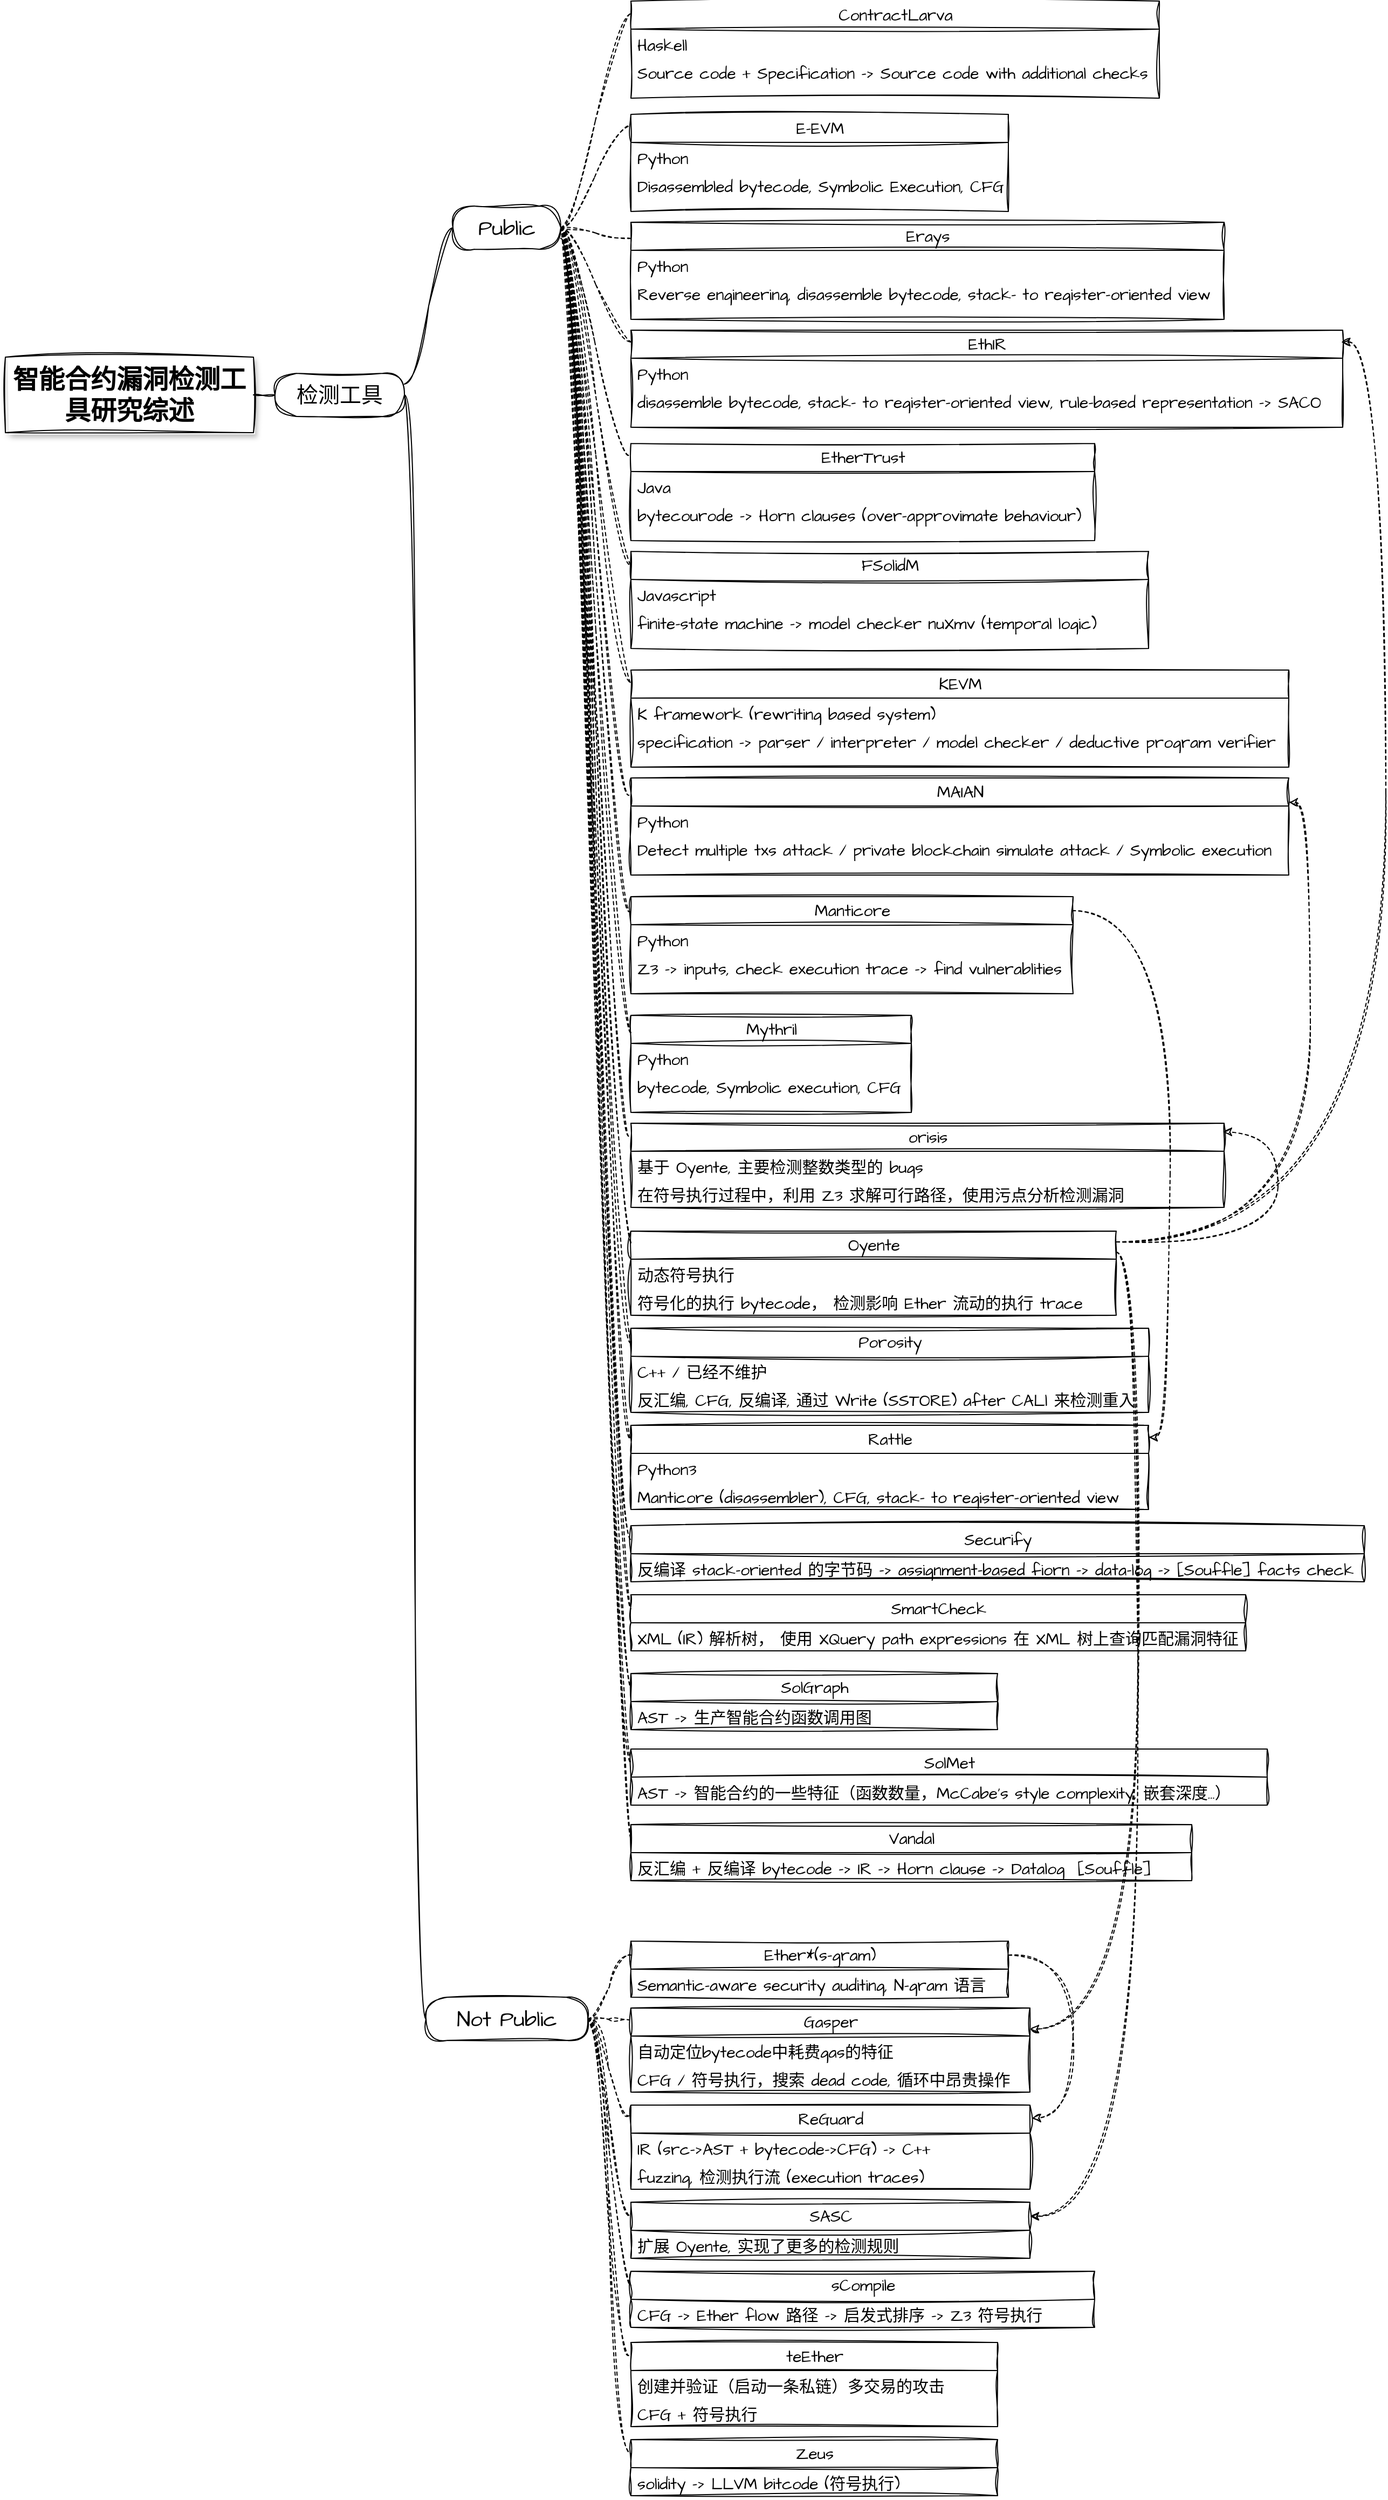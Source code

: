 <mxfile version="20.8.5" type="github">
  <diagram id="PsIuzYxoiyNL7r7my2S0" name="Page-1">
    <mxGraphModel dx="1026" dy="693" grid="1" gridSize="10" guides="1" tooltips="1" connect="1" arrows="1" fold="1" page="1" pageScale="1" pageWidth="827" pageHeight="1169" math="0" shadow="0">
      <root>
        <mxCell id="0" />
        <mxCell id="1" parent="0" />
        <UserObject label="&lt;b&gt;&lt;font style=&quot;font-size: 24px;&quot;&gt;智能合约漏洞检测工具研究综述&lt;/font&gt;&lt;/b&gt;" treeRoot="1" tooltip="" id="FsfKpgWaojZNzxGTEw7e-4">
          <mxCell style="whiteSpace=wrap;html=1;align=center;treeFolding=1;treeMoving=1;newEdgeStyle={&quot;edgeStyle&quot;:&quot;elbowEdgeStyle&quot;,&quot;startArrow&quot;:&quot;none&quot;,&quot;endArrow&quot;:&quot;none&quot;};sketch=1;curveFitting=1;jiggle=2;connectable=1;shadow=1;" parent="1" vertex="1">
            <mxGeometry x="100" y="520" width="230" height="70" as="geometry" />
          </mxCell>
        </UserObject>
        <mxCell id="Pf5QrXuD5kadsl43VLDo-1" value="检测工具" style="whiteSpace=wrap;html=1;rounded=1;arcSize=50;align=center;verticalAlign=middle;strokeWidth=1;autosize=1;spacing=4;treeFolding=1;treeMoving=1;newEdgeStyle={&quot;edgeStyle&quot;:&quot;entityRelationEdgeStyle&quot;,&quot;startArrow&quot;:&quot;none&quot;,&quot;endArrow&quot;:&quot;none&quot;,&quot;segment&quot;:10,&quot;curved&quot;:1,&quot;sourcePerimeterSpacing&quot;:0,&quot;targetPerimeterSpacing&quot;:0};sketch=1;hachureGap=4;jiggle=2;curveFitting=1;fontFamily=Architects Daughter;fontSource=https%3A%2F%2Ffonts.googleapis.com%2Fcss%3Ffamily%3DArchitects%2BDaughter;fontSize=20;" parent="1" vertex="1">
          <mxGeometry x="350" y="535" width="120" height="40" as="geometry" />
        </mxCell>
        <mxCell id="Pf5QrXuD5kadsl43VLDo-2" value="" style="edgeStyle=entityRelationEdgeStyle;startArrow=none;endArrow=none;segment=10;curved=1;sourcePerimeterSpacing=0;targetPerimeterSpacing=0;rounded=0;sketch=1;hachureGap=4;jiggle=2;curveFitting=1;fontFamily=Architects Daughter;fontSource=https%3A%2F%2Ffonts.googleapis.com%2Fcss%3Ffamily%3DArchitects%2BDaughter;fontSize=16;exitX=1;exitY=0.5;exitDx=0;exitDy=0;entryX=0;entryY=0.5;entryDx=0;entryDy=0;" parent="1" source="FsfKpgWaojZNzxGTEw7e-4" target="Pf5QrXuD5kadsl43VLDo-1" edge="1">
          <mxGeometry relative="1" as="geometry">
            <mxPoint x="343" y="690" as="sourcePoint" />
          </mxGeometry>
        </mxCell>
        <mxCell id="w12YETO280nEEf4Xzbwr-92" style="edgeStyle=orthogonalEdgeStyle;curved=1;rounded=0;sketch=1;hachureGap=4;jiggle=2;curveFitting=1;orthogonalLoop=1;jettySize=auto;html=1;exitX=1;exitY=0.25;exitDx=0;exitDy=0;entryX=1;entryY=0.25;entryDx=0;entryDy=0;dashed=1;fontFamily=Architects Daughter;fontSource=https%3A%2F%2Ffonts.googleapis.com%2Fcss%3Ffamily%3DArchitects%2BDaughter;fontSize=15;" edge="1" parent="1" source="fxbDy1ibW6kGdzGHHLoZ-4" target="w12YETO280nEEf4Xzbwr-90">
          <mxGeometry relative="1" as="geometry" />
        </mxCell>
        <mxCell id="w12YETO280nEEf4Xzbwr-100" style="edgeStyle=orthogonalEdgeStyle;curved=1;rounded=0;sketch=1;hachureGap=4;jiggle=2;curveFitting=1;orthogonalLoop=1;jettySize=auto;html=1;exitX=1;exitY=0.25;exitDx=0;exitDy=0;entryX=1;entryY=0.25;entryDx=0;entryDy=0;dashed=1;fontFamily=Architects Daughter;fontSource=https%3A%2F%2Ffonts.googleapis.com%2Fcss%3Ffamily%3DArchitects%2BDaughter;fontSize=15;" edge="1" parent="1" source="fxbDy1ibW6kGdzGHHLoZ-4" target="w12YETO280nEEf4Xzbwr-97">
          <mxGeometry relative="1" as="geometry" />
        </mxCell>
        <mxCell id="fxbDy1ibW6kGdzGHHLoZ-4" value="Oyente" style="swimlane;fontStyle=0;childLayout=stackLayout;horizontal=1;startSize=26;fillColor=none;horizontalStack=0;resizeParent=1;resizeParentMax=0;resizeLast=0;collapsible=1;marginBottom=0;html=1;sketch=1;hachureGap=4;jiggle=2;curveFitting=1;fontFamily=Architects Daughter;fontSource=https%3A%2F%2Ffonts.googleapis.com%2Fcss%3Ffamily%3DArchitects%2BDaughter;fontSize=15;" parent="1" vertex="1">
          <mxGeometry x="680" y="1330" width="450" height="78" as="geometry" />
        </mxCell>
        <mxCell id="fxbDy1ibW6kGdzGHHLoZ-5" value="动态符号执行" style="text;strokeColor=none;fillColor=none;align=left;verticalAlign=top;spacingLeft=4;spacingRight=4;overflow=hidden;rotatable=0;points=[[0,0.5],[1,0.5]];portConstraint=eastwest;whiteSpace=wrap;html=1;sketch=1;hachureGap=4;jiggle=2;curveFitting=1;fontFamily=Architects Daughter;fontSource=https%3A%2F%2Ffonts.googleapis.com%2Fcss%3Ffamily%3DArchitects%2BDaughter;fontSize=15;" parent="fxbDy1ibW6kGdzGHHLoZ-4" vertex="1">
          <mxGeometry y="26" width="450" height="26" as="geometry" />
        </mxCell>
        <mxCell id="fxbDy1ibW6kGdzGHHLoZ-7" value="符号化的执行 bytecode， 检测影响 Ether 流动的执行 trace" style="text;strokeColor=none;fillColor=none;align=left;verticalAlign=top;spacingLeft=4;spacingRight=4;overflow=hidden;rotatable=0;points=[[0,0.5],[1,0.5]];portConstraint=eastwest;whiteSpace=wrap;html=1;sketch=1;hachureGap=4;jiggle=2;curveFitting=1;fontFamily=Architects Daughter;fontSource=https%3A%2F%2Ffonts.googleapis.com%2Fcss%3Ffamily%3DArchitects%2BDaughter;fontSize=15;" parent="fxbDy1ibW6kGdzGHHLoZ-4" vertex="1">
          <mxGeometry y="52" width="450" height="26" as="geometry" />
        </mxCell>
        <mxCell id="fxbDy1ibW6kGdzGHHLoZ-42" value="Securify" style="swimlane;fontStyle=0;childLayout=stackLayout;horizontal=1;startSize=26;fillColor=none;horizontalStack=0;resizeParent=1;resizeParentMax=0;resizeLast=0;collapsible=1;marginBottom=0;html=1;sketch=1;hachureGap=4;jiggle=2;curveFitting=1;fontFamily=Architects Daughter;fontSource=https%3A%2F%2Ffonts.googleapis.com%2Fcss%3Ffamily%3DArchitects%2BDaughter;fontSize=15;" parent="1" vertex="1">
          <mxGeometry x="680" y="1603" width="680" height="52" as="geometry" />
        </mxCell>
        <mxCell id="fxbDy1ibW6kGdzGHHLoZ-43" value="反编译 stack-oriented 的字节码 -&amp;gt; assignment-based fiorn -&amp;gt; data-log -&amp;gt; [Souffle] facts check" style="text;strokeColor=none;fillColor=none;align=left;verticalAlign=top;spacingLeft=4;spacingRight=4;overflow=hidden;rotatable=0;points=[[0,0.5],[1,0.5]];portConstraint=eastwest;whiteSpace=wrap;html=1;sketch=1;hachureGap=4;jiggle=2;curveFitting=1;fontFamily=Architects Daughter;fontSource=https%3A%2F%2Ffonts.googleapis.com%2Fcss%3Ffamily%3DArchitects%2BDaughter;fontSize=15;" parent="fxbDy1ibW6kGdzGHHLoZ-42" vertex="1">
          <mxGeometry y="26" width="680" height="26" as="geometry" />
        </mxCell>
        <mxCell id="w12YETO280nEEf4Xzbwr-69" style="edgeStyle=entityRelationEdgeStyle;curved=1;rounded=0;sketch=1;hachureGap=4;jiggle=2;curveFitting=1;orthogonalLoop=1;jettySize=auto;html=1;startArrow=none;endArrow=none;segment=10;sourcePerimeterSpacing=0;targetPerimeterSpacing=0;exitX=1;exitY=0.5;exitDx=0;exitDy=0;entryX=-0.002;entryY=0.133;entryDx=0;entryDy=0;entryPerimeter=0;dashed=1;fontFamily=Architects Daughter;fontSource=https%3A%2F%2Ffonts.googleapis.com%2Fcss%3Ffamily%3DArchitects%2BDaughter;fontSize=15;" edge="1" parent="1" source="w12YETO280nEEf4Xzbwr-5" target="w12YETO280nEEf4Xzbwr-11">
          <mxGeometry relative="1" as="geometry" />
        </mxCell>
        <mxCell id="w12YETO280nEEf4Xzbwr-70" style="edgeStyle=entityRelationEdgeStyle;curved=1;rounded=0;sketch=1;hachureGap=4;jiggle=2;curveFitting=1;orthogonalLoop=1;jettySize=auto;html=1;startArrow=none;endArrow=none;segment=10;sourcePerimeterSpacing=0;targetPerimeterSpacing=0;exitX=1;exitY=0.5;exitDx=0;exitDy=0;entryX=-0.006;entryY=0.122;entryDx=0;entryDy=0;entryPerimeter=0;dashed=1;fontFamily=Architects Daughter;fontSource=https%3A%2F%2Ffonts.googleapis.com%2Fcss%3Ffamily%3DArchitects%2BDaughter;fontSize=15;" edge="1" parent="1" source="w12YETO280nEEf4Xzbwr-5" target="w12YETO280nEEf4Xzbwr-15">
          <mxGeometry relative="1" as="geometry" />
        </mxCell>
        <mxCell id="w12YETO280nEEf4Xzbwr-71" style="edgeStyle=entityRelationEdgeStyle;curved=1;rounded=0;sketch=1;hachureGap=4;jiggle=2;curveFitting=1;orthogonalLoop=1;jettySize=auto;html=1;startArrow=none;endArrow=none;segment=10;sourcePerimeterSpacing=0;targetPerimeterSpacing=0;exitX=1;exitY=0.5;exitDx=0;exitDy=0;entryX=0;entryY=0.167;entryDx=0;entryDy=0;entryPerimeter=0;dashed=1;fontFamily=Architects Daughter;fontSource=https%3A%2F%2Ffonts.googleapis.com%2Fcss%3Ffamily%3DArchitects%2BDaughter;fontSize=15;" edge="1" parent="1" source="w12YETO280nEEf4Xzbwr-5" target="w12YETO280nEEf4Xzbwr-18">
          <mxGeometry relative="1" as="geometry" />
        </mxCell>
        <mxCell id="w12YETO280nEEf4Xzbwr-72" style="edgeStyle=entityRelationEdgeStyle;curved=1;rounded=0;sketch=1;hachureGap=4;jiggle=2;curveFitting=1;orthogonalLoop=1;jettySize=auto;html=1;startArrow=none;endArrow=none;segment=10;sourcePerimeterSpacing=0;targetPerimeterSpacing=0;exitX=1;exitY=0.5;exitDx=0;exitDy=0;entryX=0;entryY=0.122;entryDx=0;entryDy=0;entryPerimeter=0;dashed=1;fontFamily=Architects Daughter;fontSource=https%3A%2F%2Ffonts.googleapis.com%2Fcss%3Ffamily%3DArchitects%2BDaughter;fontSize=15;" edge="1" parent="1" source="w12YETO280nEEf4Xzbwr-5" target="w12YETO280nEEf4Xzbwr-21">
          <mxGeometry relative="1" as="geometry" />
        </mxCell>
        <mxCell id="w12YETO280nEEf4Xzbwr-73" style="edgeStyle=entityRelationEdgeStyle;curved=1;rounded=0;sketch=1;hachureGap=4;jiggle=2;curveFitting=1;orthogonalLoop=1;jettySize=auto;html=1;startArrow=none;endArrow=none;segment=10;sourcePerimeterSpacing=0;targetPerimeterSpacing=0;exitX=1;exitY=0.5;exitDx=0;exitDy=0;entryX=-0.005;entryY=0.122;entryDx=0;entryDy=0;entryPerimeter=0;dashed=1;fontFamily=Architects Daughter;fontSource=https%3A%2F%2Ffonts.googleapis.com%2Fcss%3Ffamily%3DArchitects%2BDaughter;fontSize=15;" edge="1" parent="1" source="w12YETO280nEEf4Xzbwr-5" target="w12YETO280nEEf4Xzbwr-25">
          <mxGeometry relative="1" as="geometry" />
        </mxCell>
        <mxCell id="w12YETO280nEEf4Xzbwr-74" style="edgeStyle=entityRelationEdgeStyle;curved=1;rounded=0;sketch=1;hachureGap=4;jiggle=2;curveFitting=1;orthogonalLoop=1;jettySize=auto;html=1;startArrow=none;endArrow=none;segment=10;sourcePerimeterSpacing=0;targetPerimeterSpacing=0;exitX=1;exitY=0.5;exitDx=0;exitDy=0;entryX=0;entryY=0.144;entryDx=0;entryDy=0;entryPerimeter=0;dashed=1;fontFamily=Architects Daughter;fontSource=https%3A%2F%2Ffonts.googleapis.com%2Fcss%3Ffamily%3DArchitects%2BDaughter;fontSize=15;" edge="1" parent="1" source="w12YETO280nEEf4Xzbwr-5" target="w12YETO280nEEf4Xzbwr-28">
          <mxGeometry relative="1" as="geometry" />
        </mxCell>
        <mxCell id="w12YETO280nEEf4Xzbwr-75" style="edgeStyle=entityRelationEdgeStyle;curved=1;rounded=0;sketch=1;hachureGap=4;jiggle=2;curveFitting=1;orthogonalLoop=1;jettySize=auto;html=1;startArrow=none;endArrow=none;segment=10;sourcePerimeterSpacing=0;targetPerimeterSpacing=0;exitX=1;exitY=0.5;exitDx=0;exitDy=0;entryX=0;entryY=0.133;entryDx=0;entryDy=0;entryPerimeter=0;dashed=1;fontFamily=Architects Daughter;fontSource=https%3A%2F%2Ffonts.googleapis.com%2Fcss%3Ffamily%3DArchitects%2BDaughter;fontSize=15;" edge="1" parent="1" source="w12YETO280nEEf4Xzbwr-5" target="w12YETO280nEEf4Xzbwr-31">
          <mxGeometry relative="1" as="geometry" />
        </mxCell>
        <mxCell id="w12YETO280nEEf4Xzbwr-76" style="edgeStyle=entityRelationEdgeStyle;curved=1;rounded=0;sketch=1;hachureGap=4;jiggle=2;curveFitting=1;orthogonalLoop=1;jettySize=auto;html=1;startArrow=none;endArrow=none;segment=10;sourcePerimeterSpacing=0;targetPerimeterSpacing=0;exitX=1;exitY=0.5;exitDx=0;exitDy=0;entryX=-0.003;entryY=0.178;entryDx=0;entryDy=0;entryPerimeter=0;dashed=1;fontFamily=Architects Daughter;fontSource=https%3A%2F%2Ffonts.googleapis.com%2Fcss%3Ffamily%3DArchitects%2BDaughter;fontSize=15;" edge="1" parent="1" source="w12YETO280nEEf4Xzbwr-5" target="w12YETO280nEEf4Xzbwr-34">
          <mxGeometry relative="1" as="geometry" />
        </mxCell>
        <mxCell id="w12YETO280nEEf4Xzbwr-77" style="edgeStyle=entityRelationEdgeStyle;curved=1;rounded=0;sketch=1;hachureGap=4;jiggle=2;curveFitting=1;orthogonalLoop=1;jettySize=auto;html=1;startArrow=none;endArrow=none;segment=10;sourcePerimeterSpacing=0;targetPerimeterSpacing=0;exitX=1;exitY=0.5;exitDx=0;exitDy=0;entryX=-0.002;entryY=0.156;entryDx=0;entryDy=0;entryPerimeter=0;dashed=1;fontFamily=Architects Daughter;fontSource=https%3A%2F%2Ffonts.googleapis.com%2Fcss%3Ffamily%3DArchitects%2BDaughter;fontSize=15;" edge="1" parent="1" source="w12YETO280nEEf4Xzbwr-5" target="w12YETO280nEEf4Xzbwr-39">
          <mxGeometry relative="1" as="geometry" />
        </mxCell>
        <mxCell id="w12YETO280nEEf4Xzbwr-78" style="edgeStyle=entityRelationEdgeStyle;curved=1;rounded=0;sketch=1;hachureGap=4;jiggle=2;curveFitting=1;orthogonalLoop=1;jettySize=auto;html=1;startArrow=none;endArrow=none;segment=10;sourcePerimeterSpacing=0;targetPerimeterSpacing=0;exitX=1;exitY=0.5;exitDx=0;exitDy=0;entryX=0;entryY=0.178;entryDx=0;entryDy=0;entryPerimeter=0;dashed=1;fontFamily=Architects Daughter;fontSource=https%3A%2F%2Ffonts.googleapis.com%2Fcss%3Ffamily%3DArchitects%2BDaughter;fontSize=15;" edge="1" parent="1" source="w12YETO280nEEf4Xzbwr-5" target="w12YETO280nEEf4Xzbwr-42">
          <mxGeometry relative="1" as="geometry" />
        </mxCell>
        <mxCell id="w12YETO280nEEf4Xzbwr-79" style="edgeStyle=entityRelationEdgeStyle;curved=1;rounded=0;sketch=1;hachureGap=4;jiggle=2;curveFitting=1;orthogonalLoop=1;jettySize=auto;html=1;startArrow=none;endArrow=none;segment=10;sourcePerimeterSpacing=0;targetPerimeterSpacing=0;exitX=1;exitY=0.5;exitDx=0;exitDy=0;entryX=-0.004;entryY=0.154;entryDx=0;entryDy=0;entryPerimeter=0;dashed=1;fontFamily=Architects Daughter;fontSource=https%3A%2F%2Ffonts.googleapis.com%2Fcss%3Ffamily%3DArchitects%2BDaughter;fontSize=15;" edge="1" parent="1" source="w12YETO280nEEf4Xzbwr-5" target="Pf5QrXuD5kadsl43VLDo-129">
          <mxGeometry relative="1" as="geometry" />
        </mxCell>
        <mxCell id="w12YETO280nEEf4Xzbwr-80" style="edgeStyle=entityRelationEdgeStyle;curved=1;rounded=0;sketch=1;hachureGap=4;jiggle=2;curveFitting=1;orthogonalLoop=1;jettySize=auto;html=1;startArrow=none;endArrow=none;segment=10;sourcePerimeterSpacing=0;targetPerimeterSpacing=0;exitX=1;exitY=0.5;exitDx=0;exitDy=0;entryX=0.002;entryY=0.154;entryDx=0;entryDy=0;entryPerimeter=0;dashed=1;fontFamily=Architects Daughter;fontSource=https%3A%2F%2Ffonts.googleapis.com%2Fcss%3Ffamily%3DArchitects%2BDaughter;fontSize=15;" edge="1" parent="1" source="w12YETO280nEEf4Xzbwr-5" target="fxbDy1ibW6kGdzGHHLoZ-4">
          <mxGeometry relative="1" as="geometry" />
        </mxCell>
        <mxCell id="w12YETO280nEEf4Xzbwr-81" style="edgeStyle=entityRelationEdgeStyle;curved=1;rounded=0;sketch=1;hachureGap=4;jiggle=2;curveFitting=1;orthogonalLoop=1;jettySize=auto;html=1;startArrow=none;endArrow=none;segment=10;sourcePerimeterSpacing=0;targetPerimeterSpacing=0;exitX=1;exitY=0.5;exitDx=0;exitDy=0;entryX=0;entryY=0.179;entryDx=0;entryDy=0;entryPerimeter=0;dashed=1;fontFamily=Architects Daughter;fontSource=https%3A%2F%2Ffonts.googleapis.com%2Fcss%3Ffamily%3DArchitects%2BDaughter;fontSize=15;" edge="1" parent="1" source="w12YETO280nEEf4Xzbwr-5" target="w12YETO280nEEf4Xzbwr-49">
          <mxGeometry relative="1" as="geometry" />
        </mxCell>
        <mxCell id="w12YETO280nEEf4Xzbwr-82" style="edgeStyle=entityRelationEdgeStyle;curved=1;rounded=0;sketch=1;hachureGap=4;jiggle=2;curveFitting=1;orthogonalLoop=1;jettySize=auto;html=1;startArrow=none;endArrow=none;segment=10;sourcePerimeterSpacing=0;targetPerimeterSpacing=0;exitX=1;exitY=0.5;exitDx=0;exitDy=0;entryX=0;entryY=0.167;entryDx=0;entryDy=0;entryPerimeter=0;dashed=1;fontFamily=Architects Daughter;fontSource=https%3A%2F%2Ffonts.googleapis.com%2Fcss%3Ffamily%3DArchitects%2BDaughter;fontSize=15;" edge="1" parent="1" source="w12YETO280nEEf4Xzbwr-5" target="w12YETO280nEEf4Xzbwr-52">
          <mxGeometry relative="1" as="geometry" />
        </mxCell>
        <mxCell id="w12YETO280nEEf4Xzbwr-83" style="edgeStyle=entityRelationEdgeStyle;curved=1;rounded=0;sketch=1;hachureGap=4;jiggle=2;curveFitting=1;orthogonalLoop=1;jettySize=auto;html=1;startArrow=none;endArrow=none;segment=10;sourcePerimeterSpacing=0;targetPerimeterSpacing=0;exitX=1;exitY=0.5;exitDx=0;exitDy=0;entryX=0;entryY=0.25;entryDx=0;entryDy=0;dashed=1;fontFamily=Architects Daughter;fontSource=https%3A%2F%2Ffonts.googleapis.com%2Fcss%3Ffamily%3DArchitects%2BDaughter;fontSize=15;" edge="1" parent="1" source="w12YETO280nEEf4Xzbwr-5" target="fxbDy1ibW6kGdzGHHLoZ-42">
          <mxGeometry relative="1" as="geometry" />
        </mxCell>
        <mxCell id="w12YETO280nEEf4Xzbwr-84" style="edgeStyle=entityRelationEdgeStyle;curved=1;rounded=0;sketch=1;hachureGap=4;jiggle=2;curveFitting=1;orthogonalLoop=1;jettySize=auto;html=1;startArrow=none;endArrow=none;segment=10;sourcePerimeterSpacing=0;targetPerimeterSpacing=0;exitX=1;exitY=0.75;exitDx=0;exitDy=0;entryX=0;entryY=0.25;entryDx=0;entryDy=0;dashed=1;fontFamily=Architects Daughter;fontSource=https%3A%2F%2Ffonts.googleapis.com%2Fcss%3Ffamily%3DArchitects%2BDaughter;fontSize=15;" edge="1" parent="1" source="w12YETO280nEEf4Xzbwr-5" target="w12YETO280nEEf4Xzbwr-61">
          <mxGeometry relative="1" as="geometry" />
        </mxCell>
        <mxCell id="w12YETO280nEEf4Xzbwr-85" style="edgeStyle=entityRelationEdgeStyle;curved=1;rounded=0;sketch=1;hachureGap=4;jiggle=2;curveFitting=1;orthogonalLoop=1;jettySize=auto;html=1;startArrow=none;endArrow=none;segment=10;sourcePerimeterSpacing=0;targetPerimeterSpacing=0;exitX=1;exitY=0.5;exitDx=0;exitDy=0;entryX=0;entryY=0.25;entryDx=0;entryDy=0;dashed=1;fontFamily=Architects Daughter;fontSource=https%3A%2F%2Ffonts.googleapis.com%2Fcss%3Ffamily%3DArchitects%2BDaughter;fontSize=15;" edge="1" parent="1" source="w12YETO280nEEf4Xzbwr-5" target="w12YETO280nEEf4Xzbwr-63">
          <mxGeometry relative="1" as="geometry" />
        </mxCell>
        <mxCell id="w12YETO280nEEf4Xzbwr-86" style="edgeStyle=entityRelationEdgeStyle;curved=1;rounded=0;sketch=1;hachureGap=4;jiggle=2;curveFitting=1;orthogonalLoop=1;jettySize=auto;html=1;startArrow=none;endArrow=none;segment=10;sourcePerimeterSpacing=0;targetPerimeterSpacing=0;exitX=1;exitY=0.5;exitDx=0;exitDy=0;entryX=0;entryY=0.25;entryDx=0;entryDy=0;dashed=1;fontFamily=Architects Daughter;fontSource=https%3A%2F%2Ffonts.googleapis.com%2Fcss%3Ffamily%3DArchitects%2BDaughter;fontSize=15;" edge="1" parent="1" source="w12YETO280nEEf4Xzbwr-5" target="w12YETO280nEEf4Xzbwr-65">
          <mxGeometry relative="1" as="geometry" />
        </mxCell>
        <mxCell id="w12YETO280nEEf4Xzbwr-87" style="edgeStyle=entityRelationEdgeStyle;curved=1;rounded=0;sketch=1;hachureGap=4;jiggle=2;curveFitting=1;orthogonalLoop=1;jettySize=auto;html=1;startArrow=none;endArrow=none;segment=10;sourcePerimeterSpacing=0;targetPerimeterSpacing=0;exitX=1;exitY=0.5;exitDx=0;exitDy=0;entryX=0;entryY=0.25;entryDx=0;entryDy=0;dashed=1;fontFamily=Architects Daughter;fontSource=https%3A%2F%2Ffonts.googleapis.com%2Fcss%3Ffamily%3DArchitects%2BDaughter;fontSize=15;" edge="1" parent="1" source="w12YETO280nEEf4Xzbwr-5" target="w12YETO280nEEf4Xzbwr-67">
          <mxGeometry relative="1" as="geometry" />
        </mxCell>
        <mxCell id="w12YETO280nEEf4Xzbwr-5" value="Public" style="whiteSpace=wrap;html=1;rounded=1;arcSize=50;align=center;verticalAlign=middle;strokeWidth=1;autosize=1;spacing=4;treeFolding=1;treeMoving=1;newEdgeStyle={&quot;edgeStyle&quot;:&quot;entityRelationEdgeStyle&quot;,&quot;startArrow&quot;:&quot;none&quot;,&quot;endArrow&quot;:&quot;none&quot;,&quot;segment&quot;:10,&quot;curved&quot;:1,&quot;sourcePerimeterSpacing&quot;:0,&quot;targetPerimeterSpacing&quot;:0};sketch=1;hachureGap=4;jiggle=2;curveFitting=1;fontFamily=Architects Daughter;fontSource=https%3A%2F%2Ffonts.googleapis.com%2Fcss%3Ffamily%3DArchitects%2BDaughter;fontSize=20;" vertex="1" parent="1">
          <mxGeometry x="515" y="380" width="100" height="40" as="geometry" />
        </mxCell>
        <mxCell id="w12YETO280nEEf4Xzbwr-6" value="" style="edgeStyle=entityRelationEdgeStyle;startArrow=none;endArrow=none;segment=10;curved=1;sourcePerimeterSpacing=0;targetPerimeterSpacing=0;rounded=0;sketch=1;hachureGap=4;jiggle=2;curveFitting=1;fontFamily=Architects Daughter;fontSource=https%3A%2F%2Ffonts.googleapis.com%2Fcss%3Ffamily%3DArchitects%2BDaughter;fontSize=16;exitX=1;exitY=0.25;exitDx=0;exitDy=0;" edge="1" target="w12YETO280nEEf4Xzbwr-5" parent="1" source="Pf5QrXuD5kadsl43VLDo-1">
          <mxGeometry relative="1" as="geometry">
            <mxPoint x="560" y="625" as="sourcePoint" />
          </mxGeometry>
        </mxCell>
        <mxCell id="w12YETO280nEEf4Xzbwr-109" style="edgeStyle=entityRelationEdgeStyle;curved=1;rounded=0;sketch=1;hachureGap=4;jiggle=2;curveFitting=1;orthogonalLoop=1;jettySize=auto;html=1;startArrow=none;endArrow=none;segment=10;sourcePerimeterSpacing=0;targetPerimeterSpacing=0;exitX=1;exitY=0.5;exitDx=0;exitDy=0;entryX=0;entryY=0.25;entryDx=0;entryDy=0;dashed=1;fontFamily=Architects Daughter;fontSource=https%3A%2F%2Ffonts.googleapis.com%2Fcss%3Ffamily%3DArchitects%2BDaughter;fontSize=15;" edge="1" parent="1" source="w12YETO280nEEf4Xzbwr-7" target="w12YETO280nEEf4Xzbwr-88">
          <mxGeometry relative="1" as="geometry" />
        </mxCell>
        <mxCell id="w12YETO280nEEf4Xzbwr-110" style="edgeStyle=entityRelationEdgeStyle;curved=1;rounded=0;sketch=1;hachureGap=4;jiggle=2;curveFitting=1;orthogonalLoop=1;jettySize=auto;html=1;startArrow=none;endArrow=none;segment=10;sourcePerimeterSpacing=0;targetPerimeterSpacing=0;exitX=1;exitY=0.5;exitDx=0;exitDy=0;entryX=-0.005;entryY=0.141;entryDx=0;entryDy=0;entryPerimeter=0;dashed=1;fontFamily=Architects Daughter;fontSource=https%3A%2F%2Ffonts.googleapis.com%2Fcss%3Ffamily%3DArchitects%2BDaughter;fontSize=15;" edge="1" parent="1" source="w12YETO280nEEf4Xzbwr-7" target="w12YETO280nEEf4Xzbwr-90">
          <mxGeometry relative="1" as="geometry" />
        </mxCell>
        <mxCell id="w12YETO280nEEf4Xzbwr-111" style="edgeStyle=entityRelationEdgeStyle;curved=1;rounded=0;sketch=1;hachureGap=4;jiggle=2;curveFitting=1;orthogonalLoop=1;jettySize=auto;html=1;startArrow=none;endArrow=none;segment=10;sourcePerimeterSpacing=0;targetPerimeterSpacing=0;exitX=1;exitY=0.5;exitDx=0;exitDy=0;entryX=-0.005;entryY=0.128;entryDx=0;entryDy=0;entryPerimeter=0;dashed=1;fontFamily=Architects Daughter;fontSource=https%3A%2F%2Ffonts.googleapis.com%2Fcss%3Ffamily%3DArchitects%2BDaughter;fontSize=15;" edge="1" parent="1" source="w12YETO280nEEf4Xzbwr-7" target="w12YETO280nEEf4Xzbwr-94">
          <mxGeometry relative="1" as="geometry" />
        </mxCell>
        <mxCell id="w12YETO280nEEf4Xzbwr-112" style="edgeStyle=entityRelationEdgeStyle;curved=1;rounded=0;sketch=1;hachureGap=4;jiggle=2;curveFitting=1;orthogonalLoop=1;jettySize=auto;html=1;startArrow=none;endArrow=none;segment=10;sourcePerimeterSpacing=0;targetPerimeterSpacing=0;exitX=1;exitY=0.5;exitDx=0;exitDy=0;entryX=0;entryY=0.25;entryDx=0;entryDy=0;dashed=1;fontFamily=Architects Daughter;fontSource=https%3A%2F%2Ffonts.googleapis.com%2Fcss%3Ffamily%3DArchitects%2BDaughter;fontSize=15;" edge="1" parent="1" source="w12YETO280nEEf4Xzbwr-7" target="w12YETO280nEEf4Xzbwr-97">
          <mxGeometry relative="1" as="geometry" />
        </mxCell>
        <mxCell id="w12YETO280nEEf4Xzbwr-113" style="edgeStyle=entityRelationEdgeStyle;curved=1;rounded=0;sketch=1;hachureGap=4;jiggle=2;curveFitting=1;orthogonalLoop=1;jettySize=auto;html=1;startArrow=none;endArrow=none;segment=10;sourcePerimeterSpacing=0;targetPerimeterSpacing=0;exitX=1;exitY=0.5;exitDx=0;exitDy=0;entryX=0;entryY=0.25;entryDx=0;entryDy=0;dashed=1;fontFamily=Architects Daughter;fontSource=https%3A%2F%2Ffonts.googleapis.com%2Fcss%3Ffamily%3DArchitects%2BDaughter;fontSize=15;" edge="1" parent="1" source="w12YETO280nEEf4Xzbwr-7" target="w12YETO280nEEf4Xzbwr-101">
          <mxGeometry relative="1" as="geometry" />
        </mxCell>
        <mxCell id="w12YETO280nEEf4Xzbwr-114" style="edgeStyle=entityRelationEdgeStyle;curved=1;rounded=0;sketch=1;hachureGap=4;jiggle=2;curveFitting=1;orthogonalLoop=1;jettySize=auto;html=1;startArrow=none;endArrow=none;segment=10;sourcePerimeterSpacing=0;targetPerimeterSpacing=0;exitX=1;exitY=0.5;exitDx=0;exitDy=0;entryX=-0.006;entryY=0.154;entryDx=0;entryDy=0;entryPerimeter=0;dashed=1;fontFamily=Architects Daughter;fontSource=https%3A%2F%2Ffonts.googleapis.com%2Fcss%3Ffamily%3DArchitects%2BDaughter;fontSize=15;" edge="1" parent="1" source="w12YETO280nEEf4Xzbwr-7" target="w12YETO280nEEf4Xzbwr-103">
          <mxGeometry relative="1" as="geometry" />
        </mxCell>
        <mxCell id="w12YETO280nEEf4Xzbwr-115" style="edgeStyle=entityRelationEdgeStyle;curved=1;rounded=0;sketch=1;hachureGap=4;jiggle=2;curveFitting=1;orthogonalLoop=1;jettySize=auto;html=1;startArrow=none;endArrow=none;segment=10;sourcePerimeterSpacing=0;targetPerimeterSpacing=0;exitX=1;exitY=0.5;exitDx=0;exitDy=0;entryX=0;entryY=0.25;entryDx=0;entryDy=0;dashed=1;fontFamily=Architects Daughter;fontSource=https%3A%2F%2Ffonts.googleapis.com%2Fcss%3Ffamily%3DArchitects%2BDaughter;fontSize=15;" edge="1" parent="1" source="w12YETO280nEEf4Xzbwr-7" target="w12YETO280nEEf4Xzbwr-106">
          <mxGeometry relative="1" as="geometry" />
        </mxCell>
        <mxCell id="w12YETO280nEEf4Xzbwr-7" value="Not Public" style="whiteSpace=wrap;html=1;rounded=1;arcSize=50;align=center;verticalAlign=middle;strokeWidth=1;autosize=1;spacing=4;treeFolding=1;treeMoving=1;newEdgeStyle={&quot;edgeStyle&quot;:&quot;entityRelationEdgeStyle&quot;,&quot;startArrow&quot;:&quot;none&quot;,&quot;endArrow&quot;:&quot;none&quot;,&quot;segment&quot;:10,&quot;curved&quot;:1,&quot;sourcePerimeterSpacing&quot;:0,&quot;targetPerimeterSpacing&quot;:0};sketch=1;hachureGap=4;jiggle=2;curveFitting=1;fontFamily=Architects Daughter;fontSource=https%3A%2F%2Ffonts.googleapis.com%2Fcss%3Ffamily%3DArchitects%2BDaughter;fontSize=20;" vertex="1" parent="1">
          <mxGeometry x="490" y="2040" width="150" height="40" as="geometry" />
        </mxCell>
        <mxCell id="w12YETO280nEEf4Xzbwr-8" value="" style="edgeStyle=entityRelationEdgeStyle;startArrow=none;endArrow=none;segment=10;curved=1;sourcePerimeterSpacing=0;targetPerimeterSpacing=0;rounded=0;sketch=1;hachureGap=4;jiggle=2;curveFitting=1;fontFamily=Architects Daughter;fontSource=https%3A%2F%2Ffonts.googleapis.com%2Fcss%3Ffamily%3DArchitects%2BDaughter;fontSize=16;exitX=1;exitY=0.5;exitDx=0;exitDy=0;" edge="1" target="w12YETO280nEEf4Xzbwr-7" parent="1" source="Pf5QrXuD5kadsl43VLDo-1">
          <mxGeometry relative="1" as="geometry">
            <mxPoint x="430" y="767" as="sourcePoint" />
          </mxGeometry>
        </mxCell>
        <mxCell id="w12YETO280nEEf4Xzbwr-11" value="ContractLarva" style="swimlane;fontStyle=0;childLayout=stackLayout;horizontal=1;startSize=26;fillColor=none;horizontalStack=0;resizeParent=1;resizeParentMax=0;resizeLast=0;collapsible=1;marginBottom=0;html=1;sketch=1;hachureGap=4;jiggle=2;curveFitting=1;fontFamily=Architects Daughter;fontSource=https%3A%2F%2Ffonts.googleapis.com%2Fcss%3Ffamily%3DArchitects%2BDaughter;fontSize=15;" vertex="1" parent="1">
          <mxGeometry x="680" y="190" width="490" height="90" as="geometry" />
        </mxCell>
        <mxCell id="w12YETO280nEEf4Xzbwr-12" value="Haskell" style="text;strokeColor=none;fillColor=none;align=left;verticalAlign=top;spacingLeft=4;spacingRight=4;overflow=hidden;rotatable=0;points=[[0,0.5],[1,0.5]];portConstraint=eastwest;whiteSpace=wrap;html=1;sketch=1;hachureGap=4;jiggle=2;curveFitting=1;fontFamily=Architects Daughter;fontSource=https%3A%2F%2Ffonts.googleapis.com%2Fcss%3Ffamily%3DArchitects%2BDaughter;fontSize=15;" vertex="1" parent="w12YETO280nEEf4Xzbwr-11">
          <mxGeometry y="26" width="490" height="26" as="geometry" />
        </mxCell>
        <mxCell id="w12YETO280nEEf4Xzbwr-13" value="Source code + Specification -&amp;gt; Source code with additional checks" style="text;strokeColor=none;fillColor=none;align=left;verticalAlign=top;spacingLeft=4;spacingRight=4;overflow=hidden;rotatable=0;points=[[0,0.5],[1,0.5]];portConstraint=eastwest;whiteSpace=wrap;html=1;sketch=1;hachureGap=4;jiggle=2;curveFitting=1;fontFamily=Architects Daughter;fontSource=https%3A%2F%2Ffonts.googleapis.com%2Fcss%3Ffamily%3DArchitects%2BDaughter;fontSize=15;" vertex="1" parent="w12YETO280nEEf4Xzbwr-11">
          <mxGeometry y="52" width="490" height="38" as="geometry" />
        </mxCell>
        <mxCell id="w12YETO280nEEf4Xzbwr-15" value="E-EVM" style="swimlane;fontStyle=0;childLayout=stackLayout;horizontal=1;startSize=26;fillColor=none;horizontalStack=0;resizeParent=1;resizeParentMax=0;resizeLast=0;collapsible=1;marginBottom=0;html=1;sketch=1;hachureGap=4;jiggle=2;curveFitting=1;fontFamily=Architects Daughter;fontSource=https%3A%2F%2Ffonts.googleapis.com%2Fcss%3Ffamily%3DArchitects%2BDaughter;fontSize=15;" vertex="1" parent="1">
          <mxGeometry x="680" y="295" width="350" height="90" as="geometry" />
        </mxCell>
        <mxCell id="w12YETO280nEEf4Xzbwr-16" value="Python" style="text;strokeColor=none;fillColor=none;align=left;verticalAlign=top;spacingLeft=4;spacingRight=4;overflow=hidden;rotatable=0;points=[[0,0.5],[1,0.5]];portConstraint=eastwest;whiteSpace=wrap;html=1;sketch=1;hachureGap=4;jiggle=2;curveFitting=1;fontFamily=Architects Daughter;fontSource=https%3A%2F%2Ffonts.googleapis.com%2Fcss%3Ffamily%3DArchitects%2BDaughter;fontSize=15;" vertex="1" parent="w12YETO280nEEf4Xzbwr-15">
          <mxGeometry y="26" width="350" height="26" as="geometry" />
        </mxCell>
        <mxCell id="w12YETO280nEEf4Xzbwr-17" value="Disassembled bytecode, Symbolic Execution, CFG" style="text;strokeColor=none;fillColor=none;align=left;verticalAlign=top;spacingLeft=4;spacingRight=4;overflow=hidden;rotatable=0;points=[[0,0.5],[1,0.5]];portConstraint=eastwest;whiteSpace=wrap;html=1;sketch=1;hachureGap=4;jiggle=2;curveFitting=1;fontFamily=Architects Daughter;fontSource=https%3A%2F%2Ffonts.googleapis.com%2Fcss%3Ffamily%3DArchitects%2BDaughter;fontSize=15;" vertex="1" parent="w12YETO280nEEf4Xzbwr-15">
          <mxGeometry y="52" width="350" height="38" as="geometry" />
        </mxCell>
        <mxCell id="w12YETO280nEEf4Xzbwr-18" value="Erays" style="swimlane;fontStyle=0;childLayout=stackLayout;horizontal=1;startSize=26;fillColor=none;horizontalStack=0;resizeParent=1;resizeParentMax=0;resizeLast=0;collapsible=1;marginBottom=0;html=1;sketch=1;hachureGap=4;jiggle=2;curveFitting=1;fontFamily=Architects Daughter;fontSource=https%3A%2F%2Ffonts.googleapis.com%2Fcss%3Ffamily%3DArchitects%2BDaughter;fontSize=15;" vertex="1" parent="1">
          <mxGeometry x="680" y="395" width="550" height="90" as="geometry" />
        </mxCell>
        <mxCell id="w12YETO280nEEf4Xzbwr-19" value="Python" style="text;strokeColor=none;fillColor=none;align=left;verticalAlign=top;spacingLeft=4;spacingRight=4;overflow=hidden;rotatable=0;points=[[0,0.5],[1,0.5]];portConstraint=eastwest;whiteSpace=wrap;html=1;sketch=1;hachureGap=4;jiggle=2;curveFitting=1;fontFamily=Architects Daughter;fontSource=https%3A%2F%2Ffonts.googleapis.com%2Fcss%3Ffamily%3DArchitects%2BDaughter;fontSize=15;" vertex="1" parent="w12YETO280nEEf4Xzbwr-18">
          <mxGeometry y="26" width="550" height="26" as="geometry" />
        </mxCell>
        <mxCell id="w12YETO280nEEf4Xzbwr-20" value="Reverse engineering, disassemble bytecode, stack- to register-oriented view" style="text;strokeColor=none;fillColor=none;align=left;verticalAlign=top;spacingLeft=4;spacingRight=4;overflow=hidden;rotatable=0;points=[[0,0.5],[1,0.5]];portConstraint=eastwest;whiteSpace=wrap;html=1;sketch=1;hachureGap=4;jiggle=2;curveFitting=1;fontFamily=Architects Daughter;fontSource=https%3A%2F%2Ffonts.googleapis.com%2Fcss%3Ffamily%3DArchitects%2BDaughter;fontSize=15;" vertex="1" parent="w12YETO280nEEf4Xzbwr-18">
          <mxGeometry y="52" width="550" height="38" as="geometry" />
        </mxCell>
        <mxCell id="w12YETO280nEEf4Xzbwr-21" value="EthIR" style="swimlane;fontStyle=0;childLayout=stackLayout;horizontal=1;startSize=26;fillColor=none;horizontalStack=0;resizeParent=1;resizeParentMax=0;resizeLast=0;collapsible=1;marginBottom=0;html=1;sketch=1;hachureGap=4;jiggle=2;curveFitting=1;fontFamily=Architects Daughter;fontSource=https%3A%2F%2Ffonts.googleapis.com%2Fcss%3Ffamily%3DArchitects%2BDaughter;fontSize=15;" vertex="1" parent="1">
          <mxGeometry x="680" y="495" width="660" height="90" as="geometry" />
        </mxCell>
        <mxCell id="w12YETO280nEEf4Xzbwr-22" value="Python" style="text;strokeColor=none;fillColor=none;align=left;verticalAlign=top;spacingLeft=4;spacingRight=4;overflow=hidden;rotatable=0;points=[[0,0.5],[1,0.5]];portConstraint=eastwest;whiteSpace=wrap;html=1;sketch=1;hachureGap=4;jiggle=2;curveFitting=1;fontFamily=Architects Daughter;fontSource=https%3A%2F%2Ffonts.googleapis.com%2Fcss%3Ffamily%3DArchitects%2BDaughter;fontSize=15;" vertex="1" parent="w12YETO280nEEf4Xzbwr-21">
          <mxGeometry y="26" width="660" height="26" as="geometry" />
        </mxCell>
        <mxCell id="w12YETO280nEEf4Xzbwr-23" value="disassemble bytecode, stack- to register-oriented view, rule-based representation -&amp;gt; SACO" style="text;strokeColor=none;fillColor=none;align=left;verticalAlign=top;spacingLeft=4;spacingRight=4;overflow=hidden;rotatable=0;points=[[0,0.5],[1,0.5]];portConstraint=eastwest;whiteSpace=wrap;html=1;sketch=1;hachureGap=4;jiggle=2;curveFitting=1;fontFamily=Architects Daughter;fontSource=https%3A%2F%2Ffonts.googleapis.com%2Fcss%3Ffamily%3DArchitects%2BDaughter;fontSize=15;" vertex="1" parent="w12YETO280nEEf4Xzbwr-21">
          <mxGeometry y="52" width="660" height="38" as="geometry" />
        </mxCell>
        <mxCell id="w12YETO280nEEf4Xzbwr-25" value="EtherTrust" style="swimlane;fontStyle=0;childLayout=stackLayout;horizontal=1;startSize=26;fillColor=none;horizontalStack=0;resizeParent=1;resizeParentMax=0;resizeLast=0;collapsible=1;marginBottom=0;html=1;sketch=1;hachureGap=4;jiggle=2;curveFitting=1;fontFamily=Architects Daughter;fontSource=https%3A%2F%2Ffonts.googleapis.com%2Fcss%3Ffamily%3DArchitects%2BDaughter;fontSize=15;" vertex="1" parent="1">
          <mxGeometry x="680" y="600" width="430" height="90" as="geometry" />
        </mxCell>
        <mxCell id="w12YETO280nEEf4Xzbwr-26" value="Java" style="text;strokeColor=none;fillColor=none;align=left;verticalAlign=top;spacingLeft=4;spacingRight=4;overflow=hidden;rotatable=0;points=[[0,0.5],[1,0.5]];portConstraint=eastwest;whiteSpace=wrap;html=1;sketch=1;hachureGap=4;jiggle=2;curveFitting=1;fontFamily=Architects Daughter;fontSource=https%3A%2F%2Ffonts.googleapis.com%2Fcss%3Ffamily%3DArchitects%2BDaughter;fontSize=15;" vertex="1" parent="w12YETO280nEEf4Xzbwr-25">
          <mxGeometry y="26" width="430" height="26" as="geometry" />
        </mxCell>
        <mxCell id="w12YETO280nEEf4Xzbwr-27" value="bytecourode -&amp;gt; Horn clauses (over-approvimate behaviour)" style="text;strokeColor=none;fillColor=none;align=left;verticalAlign=top;spacingLeft=4;spacingRight=4;overflow=hidden;rotatable=0;points=[[0,0.5],[1,0.5]];portConstraint=eastwest;whiteSpace=wrap;html=1;sketch=1;hachureGap=4;jiggle=2;curveFitting=1;fontFamily=Architects Daughter;fontSource=https%3A%2F%2Ffonts.googleapis.com%2Fcss%3Ffamily%3DArchitects%2BDaughter;fontSize=15;" vertex="1" parent="w12YETO280nEEf4Xzbwr-25">
          <mxGeometry y="52" width="430" height="38" as="geometry" />
        </mxCell>
        <mxCell id="w12YETO280nEEf4Xzbwr-28" value="FSolidM" style="swimlane;fontStyle=0;childLayout=stackLayout;horizontal=1;startSize=26;fillColor=none;horizontalStack=0;resizeParent=1;resizeParentMax=0;resizeLast=0;collapsible=1;marginBottom=0;html=1;sketch=1;hachureGap=4;jiggle=2;curveFitting=1;fontFamily=Architects Daughter;fontSource=https%3A%2F%2Ffonts.googleapis.com%2Fcss%3Ffamily%3DArchitects%2BDaughter;fontSize=15;" vertex="1" parent="1">
          <mxGeometry x="680" y="700" width="480" height="90" as="geometry" />
        </mxCell>
        <mxCell id="w12YETO280nEEf4Xzbwr-29" value="Javascript" style="text;strokeColor=none;fillColor=none;align=left;verticalAlign=top;spacingLeft=4;spacingRight=4;overflow=hidden;rotatable=0;points=[[0,0.5],[1,0.5]];portConstraint=eastwest;whiteSpace=wrap;html=1;sketch=1;hachureGap=4;jiggle=2;curveFitting=1;fontFamily=Architects Daughter;fontSource=https%3A%2F%2Ffonts.googleapis.com%2Fcss%3Ffamily%3DArchitects%2BDaughter;fontSize=15;" vertex="1" parent="w12YETO280nEEf4Xzbwr-28">
          <mxGeometry y="26" width="480" height="26" as="geometry" />
        </mxCell>
        <mxCell id="w12YETO280nEEf4Xzbwr-30" value="finite-state machine -&amp;gt; model checker nuXmv (temporal logic)" style="text;strokeColor=none;fillColor=none;align=left;verticalAlign=top;spacingLeft=4;spacingRight=4;overflow=hidden;rotatable=0;points=[[0,0.5],[1,0.5]];portConstraint=eastwest;whiteSpace=wrap;html=1;sketch=1;hachureGap=4;jiggle=2;curveFitting=1;fontFamily=Architects Daughter;fontSource=https%3A%2F%2Ffonts.googleapis.com%2Fcss%3Ffamily%3DArchitects%2BDaughter;fontSize=15;" vertex="1" parent="w12YETO280nEEf4Xzbwr-28">
          <mxGeometry y="52" width="480" height="38" as="geometry" />
        </mxCell>
        <mxCell id="w12YETO280nEEf4Xzbwr-31" value="KEVM" style="swimlane;fontStyle=0;childLayout=stackLayout;horizontal=1;startSize=26;fillColor=none;horizontalStack=0;resizeParent=1;resizeParentMax=0;resizeLast=0;collapsible=1;marginBottom=0;html=1;sketch=1;hachureGap=4;jiggle=2;curveFitting=1;fontFamily=Architects Daughter;fontSource=https%3A%2F%2Ffonts.googleapis.com%2Fcss%3Ffamily%3DArchitects%2BDaughter;fontSize=15;" vertex="1" parent="1">
          <mxGeometry x="680" y="810" width="610" height="90" as="geometry" />
        </mxCell>
        <mxCell id="w12YETO280nEEf4Xzbwr-32" value="K framework (rewriting based system)" style="text;strokeColor=none;fillColor=none;align=left;verticalAlign=top;spacingLeft=4;spacingRight=4;overflow=hidden;rotatable=0;points=[[0,0.5],[1,0.5]];portConstraint=eastwest;whiteSpace=wrap;html=1;sketch=1;hachureGap=4;jiggle=2;curveFitting=1;fontFamily=Architects Daughter;fontSource=https%3A%2F%2Ffonts.googleapis.com%2Fcss%3Ffamily%3DArchitects%2BDaughter;fontSize=15;" vertex="1" parent="w12YETO280nEEf4Xzbwr-31">
          <mxGeometry y="26" width="610" height="26" as="geometry" />
        </mxCell>
        <mxCell id="w12YETO280nEEf4Xzbwr-33" value="specification -&amp;gt; parser / interpreter / model checker / deductive program verifier" style="text;strokeColor=none;fillColor=none;align=left;verticalAlign=top;spacingLeft=4;spacingRight=4;overflow=hidden;rotatable=0;points=[[0,0.5],[1,0.5]];portConstraint=eastwest;whiteSpace=wrap;html=1;sketch=1;hachureGap=4;jiggle=2;curveFitting=1;fontFamily=Architects Daughter;fontSource=https%3A%2F%2Ffonts.googleapis.com%2Fcss%3Ffamily%3DArchitects%2BDaughter;fontSize=15;" vertex="1" parent="w12YETO280nEEf4Xzbwr-31">
          <mxGeometry y="52" width="610" height="38" as="geometry" />
        </mxCell>
        <mxCell id="w12YETO280nEEf4Xzbwr-34" value="MAIAN" style="swimlane;fontStyle=0;childLayout=stackLayout;horizontal=1;startSize=26;fillColor=none;horizontalStack=0;resizeParent=1;resizeParentMax=0;resizeLast=0;collapsible=1;marginBottom=0;html=1;sketch=1;hachureGap=4;jiggle=2;curveFitting=1;fontFamily=Architects Daughter;fontSource=https%3A%2F%2Ffonts.googleapis.com%2Fcss%3Ffamily%3DArchitects%2BDaughter;fontSize=15;" vertex="1" parent="1">
          <mxGeometry x="680" y="910" width="610" height="90" as="geometry" />
        </mxCell>
        <mxCell id="w12YETO280nEEf4Xzbwr-35" value="Python" style="text;strokeColor=none;fillColor=none;align=left;verticalAlign=top;spacingLeft=4;spacingRight=4;overflow=hidden;rotatable=0;points=[[0,0.5],[1,0.5]];portConstraint=eastwest;whiteSpace=wrap;html=1;sketch=1;hachureGap=4;jiggle=2;curveFitting=1;fontFamily=Architects Daughter;fontSource=https%3A%2F%2Ffonts.googleapis.com%2Fcss%3Ffamily%3DArchitects%2BDaughter;fontSize=15;" vertex="1" parent="w12YETO280nEEf4Xzbwr-34">
          <mxGeometry y="26" width="610" height="26" as="geometry" />
        </mxCell>
        <mxCell id="w12YETO280nEEf4Xzbwr-36" value="Detect multiple txs attack / private blockchain simulate attack / Symbolic execution" style="text;strokeColor=none;fillColor=none;align=left;verticalAlign=top;spacingLeft=4;spacingRight=4;overflow=hidden;rotatable=0;points=[[0,0.5],[1,0.5]];portConstraint=eastwest;whiteSpace=wrap;html=1;sketch=1;hachureGap=4;jiggle=2;curveFitting=1;fontFamily=Architects Daughter;fontSource=https%3A%2F%2Ffonts.googleapis.com%2Fcss%3Ffamily%3DArchitects%2BDaughter;fontSize=15;" vertex="1" parent="w12YETO280nEEf4Xzbwr-34">
          <mxGeometry y="52" width="610" height="38" as="geometry" />
        </mxCell>
        <mxCell id="w12YETO280nEEf4Xzbwr-38" style="edgeStyle=orthogonalEdgeStyle;rounded=0;sketch=1;hachureGap=4;jiggle=2;curveFitting=1;orthogonalLoop=1;jettySize=auto;html=1;entryX=1;entryY=0.25;entryDx=0;entryDy=0;fontFamily=Architects Daughter;fontSource=https%3A%2F%2Ffonts.googleapis.com%2Fcss%3Ffamily%3DArchitects%2BDaughter;fontSize=16;curved=1;dashed=1;" edge="1" parent="1" target="w12YETO280nEEf4Xzbwr-34">
          <mxGeometry relative="1" as="geometry">
            <mxPoint x="1130" y="1340" as="sourcePoint" />
            <mxPoint x="1110" y="1568" as="targetPoint" />
            <Array as="points">
              <mxPoint x="1310" y="1340" />
              <mxPoint x="1310" y="933" />
            </Array>
          </mxGeometry>
        </mxCell>
        <mxCell id="w12YETO280nEEf4Xzbwr-39" value="Manticore" style="swimlane;fontStyle=0;childLayout=stackLayout;horizontal=1;startSize=26;fillColor=none;horizontalStack=0;resizeParent=1;resizeParentMax=0;resizeLast=0;collapsible=1;marginBottom=0;html=1;sketch=1;hachureGap=4;jiggle=2;curveFitting=1;fontFamily=Architects Daughter;fontSource=https%3A%2F%2Ffonts.googleapis.com%2Fcss%3Ffamily%3DArchitects%2BDaughter;fontSize=15;" vertex="1" parent="1">
          <mxGeometry x="680" y="1020" width="410" height="90" as="geometry" />
        </mxCell>
        <mxCell id="w12YETO280nEEf4Xzbwr-40" value="Python" style="text;strokeColor=none;fillColor=none;align=left;verticalAlign=top;spacingLeft=4;spacingRight=4;overflow=hidden;rotatable=0;points=[[0,0.5],[1,0.5]];portConstraint=eastwest;whiteSpace=wrap;html=1;sketch=1;hachureGap=4;jiggle=2;curveFitting=1;fontFamily=Architects Daughter;fontSource=https%3A%2F%2Ffonts.googleapis.com%2Fcss%3Ffamily%3DArchitects%2BDaughter;fontSize=15;" vertex="1" parent="w12YETO280nEEf4Xzbwr-39">
          <mxGeometry y="26" width="410" height="26" as="geometry" />
        </mxCell>
        <mxCell id="w12YETO280nEEf4Xzbwr-41" value="Z3 -&amp;gt; inputs, check execution trace -&amp;gt; find vulnerablities" style="text;strokeColor=none;fillColor=none;align=left;verticalAlign=top;spacingLeft=4;spacingRight=4;overflow=hidden;rotatable=0;points=[[0,0.5],[1,0.5]];portConstraint=eastwest;whiteSpace=wrap;html=1;sketch=1;hachureGap=4;jiggle=2;curveFitting=1;fontFamily=Architects Daughter;fontSource=https%3A%2F%2Ffonts.googleapis.com%2Fcss%3Ffamily%3DArchitects%2BDaughter;fontSize=15;" vertex="1" parent="w12YETO280nEEf4Xzbwr-39">
          <mxGeometry y="52" width="410" height="38" as="geometry" />
        </mxCell>
        <mxCell id="w12YETO280nEEf4Xzbwr-42" value="Mythril" style="swimlane;fontStyle=0;childLayout=stackLayout;horizontal=1;startSize=26;fillColor=none;horizontalStack=0;resizeParent=1;resizeParentMax=0;resizeLast=0;collapsible=1;marginBottom=0;html=1;sketch=1;hachureGap=4;jiggle=2;curveFitting=1;fontFamily=Architects Daughter;fontSource=https%3A%2F%2Ffonts.googleapis.com%2Fcss%3Ffamily%3DArchitects%2BDaughter;fontSize=15;" vertex="1" parent="1">
          <mxGeometry x="680" y="1130" width="260" height="90" as="geometry" />
        </mxCell>
        <mxCell id="w12YETO280nEEf4Xzbwr-43" value="Python" style="text;strokeColor=none;fillColor=none;align=left;verticalAlign=top;spacingLeft=4;spacingRight=4;overflow=hidden;rotatable=0;points=[[0,0.5],[1,0.5]];portConstraint=eastwest;whiteSpace=wrap;html=1;sketch=1;hachureGap=4;jiggle=2;curveFitting=1;fontFamily=Architects Daughter;fontSource=https%3A%2F%2Ffonts.googleapis.com%2Fcss%3Ffamily%3DArchitects%2BDaughter;fontSize=15;" vertex="1" parent="w12YETO280nEEf4Xzbwr-42">
          <mxGeometry y="26" width="260" height="26" as="geometry" />
        </mxCell>
        <mxCell id="w12YETO280nEEf4Xzbwr-44" value="bytecode, Symbolic execution, CFG" style="text;strokeColor=none;fillColor=none;align=left;verticalAlign=top;spacingLeft=4;spacingRight=4;overflow=hidden;rotatable=0;points=[[0,0.5],[1,0.5]];portConstraint=eastwest;whiteSpace=wrap;html=1;sketch=1;hachureGap=4;jiggle=2;curveFitting=1;fontFamily=Architects Daughter;fontSource=https%3A%2F%2Ffonts.googleapis.com%2Fcss%3Ffamily%3DArchitects%2BDaughter;fontSize=15;" vertex="1" parent="w12YETO280nEEf4Xzbwr-42">
          <mxGeometry y="52" width="260" height="38" as="geometry" />
        </mxCell>
        <mxCell id="Pf5QrXuD5kadsl43VLDo-129" value="orisis" style="swimlane;fontStyle=0;childLayout=stackLayout;horizontal=1;startSize=26;fillColor=none;horizontalStack=0;resizeParent=1;resizeParentMax=0;resizeLast=0;collapsible=1;marginBottom=0;html=1;sketch=1;hachureGap=4;jiggle=2;curveFitting=1;fontFamily=Architects Daughter;fontSource=https%3A%2F%2Ffonts.googleapis.com%2Fcss%3Ffamily%3DArchitects%2BDaughter;fontSize=15;" parent="1" vertex="1">
          <mxGeometry x="680" y="1230" width="550" height="78" as="geometry" />
        </mxCell>
        <mxCell id="fxbDy1ibW6kGdzGHHLoZ-12" value="基于 Oyente, 主要检测整数类型的 bugs" style="text;strokeColor=none;fillColor=none;align=left;verticalAlign=top;spacingLeft=4;spacingRight=4;overflow=hidden;rotatable=0;points=[[0,0.5],[1,0.5]];portConstraint=eastwest;whiteSpace=wrap;html=1;sketch=1;hachureGap=4;jiggle=2;curveFitting=1;fontFamily=Architects Daughter;fontSource=https%3A%2F%2Ffonts.googleapis.com%2Fcss%3Ffamily%3DArchitects%2BDaughter;fontSize=15;" parent="Pf5QrXuD5kadsl43VLDo-129" vertex="1">
          <mxGeometry y="26" width="550" height="26" as="geometry" />
        </mxCell>
        <mxCell id="Pf5QrXuD5kadsl43VLDo-130" value="在符号执行过程中，利用 Z3 求解可行路径，使用污点分析检测漏洞" style="text;strokeColor=none;fillColor=none;align=left;verticalAlign=top;spacingLeft=4;spacingRight=4;overflow=hidden;rotatable=0;points=[[0,0.5],[1,0.5]];portConstraint=eastwest;whiteSpace=wrap;html=1;sketch=1;hachureGap=4;jiggle=2;curveFitting=1;fontFamily=Architects Daughter;fontSource=https%3A%2F%2Ffonts.googleapis.com%2Fcss%3Ffamily%3DArchitects%2BDaughter;fontSize=15;" parent="Pf5QrXuD5kadsl43VLDo-129" vertex="1">
          <mxGeometry y="52" width="550" height="26" as="geometry" />
        </mxCell>
        <mxCell id="w12YETO280nEEf4Xzbwr-46" style="edgeStyle=orthogonalEdgeStyle;rounded=0;sketch=1;hachureGap=4;jiggle=2;curveFitting=1;orthogonalLoop=1;jettySize=auto;html=1;entryX=0.998;entryY=0.103;entryDx=0;entryDy=0;fontFamily=Architects Daughter;fontSource=https%3A%2F%2Ffonts.googleapis.com%2Fcss%3Ffamily%3DArchitects%2BDaughter;fontSize=16;curved=1;dashed=1;entryPerimeter=0;" edge="1" parent="1" target="Pf5QrXuD5kadsl43VLDo-129">
          <mxGeometry relative="1" as="geometry">
            <mxPoint x="1130" y="1340" as="sourcePoint" />
            <mxPoint x="1300" y="942.5" as="targetPoint" />
            <Array as="points">
              <mxPoint x="1280" y="1340" />
              <mxPoint x="1280" y="1238" />
            </Array>
          </mxGeometry>
        </mxCell>
        <mxCell id="w12YETO280nEEf4Xzbwr-48" style="edgeStyle=orthogonalEdgeStyle;rounded=0;sketch=1;hachureGap=4;jiggle=2;curveFitting=1;orthogonalLoop=1;jettySize=auto;html=1;fontFamily=Architects Daughter;fontSource=https%3A%2F%2Ffonts.googleapis.com%2Fcss%3Ffamily%3DArchitects%2BDaughter;fontSize=16;curved=1;dashed=1;entryX=0.998;entryY=0.122;entryDx=0;entryDy=0;entryPerimeter=0;" edge="1" parent="1" target="w12YETO280nEEf4Xzbwr-21">
          <mxGeometry relative="1" as="geometry">
            <mxPoint x="1130" y="1340" as="sourcePoint" />
            <mxPoint x="1360" y="770" as="targetPoint" />
            <Array as="points">
              <mxPoint x="1380" y="1340" />
              <mxPoint x="1380" y="506" />
            </Array>
          </mxGeometry>
        </mxCell>
        <mxCell id="w12YETO280nEEf4Xzbwr-49" value="Porosity" style="swimlane;fontStyle=0;childLayout=stackLayout;horizontal=1;startSize=26;fillColor=none;horizontalStack=0;resizeParent=1;resizeParentMax=0;resizeLast=0;collapsible=1;marginBottom=0;html=1;sketch=1;hachureGap=4;jiggle=2;curveFitting=1;fontFamily=Architects Daughter;fontSource=https%3A%2F%2Ffonts.googleapis.com%2Fcss%3Ffamily%3DArchitects%2BDaughter;fontSize=15;" vertex="1" parent="1">
          <mxGeometry x="680" y="1420" width="480" height="78" as="geometry" />
        </mxCell>
        <mxCell id="w12YETO280nEEf4Xzbwr-50" value="C++ / 已经不维护" style="text;strokeColor=none;fillColor=none;align=left;verticalAlign=top;spacingLeft=4;spacingRight=4;overflow=hidden;rotatable=0;points=[[0,0.5],[1,0.5]];portConstraint=eastwest;whiteSpace=wrap;html=1;sketch=1;hachureGap=4;jiggle=2;curveFitting=1;fontFamily=Architects Daughter;fontSource=https%3A%2F%2Ffonts.googleapis.com%2Fcss%3Ffamily%3DArchitects%2BDaughter;fontSize=15;" vertex="1" parent="w12YETO280nEEf4Xzbwr-49">
          <mxGeometry y="26" width="480" height="26" as="geometry" />
        </mxCell>
        <mxCell id="w12YETO280nEEf4Xzbwr-51" value="反汇编, CFG, 反编译, 通过 Write (SSTORE) after CALl 来检测重入" style="text;strokeColor=none;fillColor=none;align=left;verticalAlign=top;spacingLeft=4;spacingRight=4;overflow=hidden;rotatable=0;points=[[0,0.5],[1,0.5]];portConstraint=eastwest;whiteSpace=wrap;html=1;sketch=1;hachureGap=4;jiggle=2;curveFitting=1;fontFamily=Architects Daughter;fontSource=https%3A%2F%2Ffonts.googleapis.com%2Fcss%3Ffamily%3DArchitects%2BDaughter;fontSize=15;" vertex="1" parent="w12YETO280nEEf4Xzbwr-49">
          <mxGeometry y="52" width="480" height="26" as="geometry" />
        </mxCell>
        <mxCell id="w12YETO280nEEf4Xzbwr-52" value="Rattle" style="swimlane;fontStyle=0;childLayout=stackLayout;horizontal=1;startSize=26;fillColor=none;horizontalStack=0;resizeParent=1;resizeParentMax=0;resizeLast=0;collapsible=1;marginBottom=0;html=1;sketch=1;hachureGap=4;jiggle=2;curveFitting=1;fontFamily=Architects Daughter;fontSource=https%3A%2F%2Ffonts.googleapis.com%2Fcss%3Ffamily%3DArchitects%2BDaughter;fontSize=15;" vertex="1" parent="1">
          <mxGeometry x="680" y="1510" width="480" height="78" as="geometry" />
        </mxCell>
        <mxCell id="w12YETO280nEEf4Xzbwr-53" value="Python3" style="text;strokeColor=none;fillColor=none;align=left;verticalAlign=top;spacingLeft=4;spacingRight=4;overflow=hidden;rotatable=0;points=[[0,0.5],[1,0.5]];portConstraint=eastwest;whiteSpace=wrap;html=1;sketch=1;hachureGap=4;jiggle=2;curveFitting=1;fontFamily=Architects Daughter;fontSource=https%3A%2F%2Ffonts.googleapis.com%2Fcss%3Ffamily%3DArchitects%2BDaughter;fontSize=15;" vertex="1" parent="w12YETO280nEEf4Xzbwr-52">
          <mxGeometry y="26" width="480" height="26" as="geometry" />
        </mxCell>
        <mxCell id="w12YETO280nEEf4Xzbwr-54" value="Manticore (disassembler), CFG, stack- to register-oriented view" style="text;strokeColor=none;fillColor=none;align=left;verticalAlign=top;spacingLeft=4;spacingRight=4;overflow=hidden;rotatable=0;points=[[0,0.5],[1,0.5]];portConstraint=eastwest;whiteSpace=wrap;html=1;sketch=1;hachureGap=4;jiggle=2;curveFitting=1;fontFamily=Architects Daughter;fontSource=https%3A%2F%2Ffonts.googleapis.com%2Fcss%3Ffamily%3DArchitects%2BDaughter;fontSize=15;" vertex="1" parent="w12YETO280nEEf4Xzbwr-52">
          <mxGeometry y="52" width="480" height="26" as="geometry" />
        </mxCell>
        <mxCell id="w12YETO280nEEf4Xzbwr-60" value="" style="edgeStyle=orthogonalEdgeStyle;orthogonalLoop=1;jettySize=auto;html=1;rounded=0;dashed=1;sketch=1;hachureGap=4;jiggle=2;curveFitting=1;fontFamily=Architects Daughter;fontSource=https%3A%2F%2Ffonts.googleapis.com%2Fcss%3Ffamily%3DArchitects%2BDaughter;fontSize=15;curved=1;exitX=0.998;exitY=0.144;exitDx=0;exitDy=0;exitPerimeter=0;entryX=1;entryY=0.141;entryDx=0;entryDy=0;entryPerimeter=0;" edge="1" parent="1" source="w12YETO280nEEf4Xzbwr-39" target="w12YETO280nEEf4Xzbwr-52">
          <mxGeometry width="80" relative="1" as="geometry">
            <mxPoint x="1050" y="1210" as="sourcePoint" />
            <mxPoint x="1300" y="1550" as="targetPoint" />
          </mxGeometry>
        </mxCell>
        <mxCell id="w12YETO280nEEf4Xzbwr-61" value="SmartCheck&lt;br&gt;" style="swimlane;fontStyle=0;childLayout=stackLayout;horizontal=1;startSize=26;fillColor=none;horizontalStack=0;resizeParent=1;resizeParentMax=0;resizeLast=0;collapsible=1;marginBottom=0;html=1;sketch=1;hachureGap=4;jiggle=2;curveFitting=1;fontFamily=Architects Daughter;fontSource=https%3A%2F%2Ffonts.googleapis.com%2Fcss%3Ffamily%3DArchitects%2BDaughter;fontSize=15;" vertex="1" parent="1">
          <mxGeometry x="680" y="1667" width="570" height="52" as="geometry">
            <mxRectangle x="890" y="575" width="70" height="30" as="alternateBounds" />
          </mxGeometry>
        </mxCell>
        <mxCell id="w12YETO280nEEf4Xzbwr-62" value="XML (IR) 解析树， 使用 XQuery path expressions 在 XML 树上查询匹配漏洞特征" style="text;strokeColor=none;fillColor=none;align=left;verticalAlign=top;spacingLeft=4;spacingRight=4;overflow=hidden;rotatable=0;points=[[0,0.5],[1,0.5]];portConstraint=eastwest;whiteSpace=wrap;html=1;sketch=1;hachureGap=4;jiggle=2;curveFitting=1;fontFamily=Architects Daughter;fontSource=https%3A%2F%2Ffonts.googleapis.com%2Fcss%3Ffamily%3DArchitects%2BDaughter;fontSize=15;" vertex="1" parent="w12YETO280nEEf4Xzbwr-61">
          <mxGeometry y="26" width="570" height="26" as="geometry" />
        </mxCell>
        <mxCell id="w12YETO280nEEf4Xzbwr-63" value="SolGraph" style="swimlane;fontStyle=0;childLayout=stackLayout;horizontal=1;startSize=26;fillColor=none;horizontalStack=0;resizeParent=1;resizeParentMax=0;resizeLast=0;collapsible=1;marginBottom=0;html=1;sketch=1;hachureGap=4;jiggle=2;curveFitting=1;fontFamily=Architects Daughter;fontSource=https%3A%2F%2Ffonts.googleapis.com%2Fcss%3Ffamily%3DArchitects%2BDaughter;fontSize=15;" vertex="1" parent="1">
          <mxGeometry x="680" y="1740" width="340" height="52" as="geometry">
            <mxRectangle x="890" y="575" width="70" height="30" as="alternateBounds" />
          </mxGeometry>
        </mxCell>
        <mxCell id="w12YETO280nEEf4Xzbwr-64" value="AST -&amp;gt; 生产智能合约函数调用图" style="text;strokeColor=none;fillColor=none;align=left;verticalAlign=top;spacingLeft=4;spacingRight=4;overflow=hidden;rotatable=0;points=[[0,0.5],[1,0.5]];portConstraint=eastwest;whiteSpace=wrap;html=1;sketch=1;hachureGap=4;jiggle=2;curveFitting=1;fontFamily=Architects Daughter;fontSource=https%3A%2F%2Ffonts.googleapis.com%2Fcss%3Ffamily%3DArchitects%2BDaughter;fontSize=15;" vertex="1" parent="w12YETO280nEEf4Xzbwr-63">
          <mxGeometry y="26" width="340" height="26" as="geometry" />
        </mxCell>
        <mxCell id="w12YETO280nEEf4Xzbwr-65" value="SolMet" style="swimlane;fontStyle=0;childLayout=stackLayout;horizontal=1;startSize=26;fillColor=none;horizontalStack=0;resizeParent=1;resizeParentMax=0;resizeLast=0;collapsible=1;marginBottom=0;html=1;sketch=1;hachureGap=4;jiggle=2;curveFitting=1;fontFamily=Architects Daughter;fontSource=https%3A%2F%2Ffonts.googleapis.com%2Fcss%3Ffamily%3DArchitects%2BDaughter;fontSize=15;" vertex="1" parent="1">
          <mxGeometry x="680" y="1810" width="590" height="52" as="geometry">
            <mxRectangle x="890" y="575" width="70" height="30" as="alternateBounds" />
          </mxGeometry>
        </mxCell>
        <mxCell id="w12YETO280nEEf4Xzbwr-66" value="AST -&amp;gt; 智能合约的一些特征（函数数量，McCabe&#39;s style complexity, 嵌套深度...）" style="text;strokeColor=none;fillColor=none;align=left;verticalAlign=top;spacingLeft=4;spacingRight=4;overflow=hidden;rotatable=0;points=[[0,0.5],[1,0.5]];portConstraint=eastwest;whiteSpace=wrap;html=1;sketch=1;hachureGap=4;jiggle=2;curveFitting=1;fontFamily=Architects Daughter;fontSource=https%3A%2F%2Ffonts.googleapis.com%2Fcss%3Ffamily%3DArchitects%2BDaughter;fontSize=15;" vertex="1" parent="w12YETO280nEEf4Xzbwr-65">
          <mxGeometry y="26" width="590" height="26" as="geometry" />
        </mxCell>
        <mxCell id="w12YETO280nEEf4Xzbwr-67" value="Vandal" style="swimlane;fontStyle=0;childLayout=stackLayout;horizontal=1;startSize=26;fillColor=none;horizontalStack=0;resizeParent=1;resizeParentMax=0;resizeLast=0;collapsible=1;marginBottom=0;html=1;sketch=1;hachureGap=4;jiggle=2;curveFitting=1;fontFamily=Architects Daughter;fontSource=https%3A%2F%2Ffonts.googleapis.com%2Fcss%3Ffamily%3DArchitects%2BDaughter;fontSize=15;" vertex="1" parent="1">
          <mxGeometry x="680" y="1880" width="520" height="52" as="geometry">
            <mxRectangle x="890" y="575" width="70" height="30" as="alternateBounds" />
          </mxGeometry>
        </mxCell>
        <mxCell id="w12YETO280nEEf4Xzbwr-68" value="反汇编 + 反编译 bytecode -&amp;gt; IR -&amp;gt; Horn clause -&amp;gt; Datalog&amp;nbsp; [Souffle]" style="text;strokeColor=none;fillColor=none;align=left;verticalAlign=top;spacingLeft=4;spacingRight=4;overflow=hidden;rotatable=0;points=[[0,0.5],[1,0.5]];portConstraint=eastwest;whiteSpace=wrap;html=1;sketch=1;hachureGap=4;jiggle=2;curveFitting=1;fontFamily=Architects Daughter;fontSource=https%3A%2F%2Ffonts.googleapis.com%2Fcss%3Ffamily%3DArchitects%2BDaughter;fontSize=15;" vertex="1" parent="w12YETO280nEEf4Xzbwr-67">
          <mxGeometry y="26" width="520" height="26" as="geometry" />
        </mxCell>
        <mxCell id="w12YETO280nEEf4Xzbwr-116" style="edgeStyle=orthogonalEdgeStyle;curved=1;rounded=0;sketch=1;hachureGap=4;jiggle=2;curveFitting=1;orthogonalLoop=1;jettySize=auto;html=1;exitX=1;exitY=0.25;exitDx=0;exitDy=0;entryX=1.005;entryY=0.154;entryDx=0;entryDy=0;entryPerimeter=0;dashed=1;fontFamily=Architects Daughter;fontSource=https%3A%2F%2Ffonts.googleapis.com%2Fcss%3Ffamily%3DArchitects%2BDaughter;fontSize=15;" edge="1" parent="1" source="w12YETO280nEEf4Xzbwr-88" target="w12YETO280nEEf4Xzbwr-94">
          <mxGeometry relative="1" as="geometry">
            <Array as="points">
              <mxPoint x="1090" y="2001" />
              <mxPoint x="1090" y="2152" />
            </Array>
          </mxGeometry>
        </mxCell>
        <mxCell id="w12YETO280nEEf4Xzbwr-88" value="Ether*(s-gram)" style="swimlane;fontStyle=0;childLayout=stackLayout;horizontal=1;startSize=26;fillColor=none;horizontalStack=0;resizeParent=1;resizeParentMax=0;resizeLast=0;collapsible=1;marginBottom=0;html=1;sketch=1;hachureGap=4;jiggle=2;curveFitting=1;fontFamily=Architects Daughter;fontSource=https%3A%2F%2Ffonts.googleapis.com%2Fcss%3Ffamily%3DArchitects%2BDaughter;fontSize=15;" vertex="1" parent="1">
          <mxGeometry x="680" y="1988" width="350" height="52" as="geometry">
            <mxRectangle x="890" y="575" width="70" height="30" as="alternateBounds" />
          </mxGeometry>
        </mxCell>
        <mxCell id="w12YETO280nEEf4Xzbwr-89" value="Semantic-aware security auditing, N-gram 语言" style="text;strokeColor=none;fillColor=none;align=left;verticalAlign=top;spacingLeft=4;spacingRight=4;overflow=hidden;rotatable=0;points=[[0,0.5],[1,0.5]];portConstraint=eastwest;whiteSpace=wrap;html=1;sketch=1;hachureGap=4;jiggle=2;curveFitting=1;fontFamily=Architects Daughter;fontSource=https%3A%2F%2Ffonts.googleapis.com%2Fcss%3Ffamily%3DArchitects%2BDaughter;fontSize=15;" vertex="1" parent="w12YETO280nEEf4Xzbwr-88">
          <mxGeometry y="26" width="350" height="26" as="geometry" />
        </mxCell>
        <mxCell id="w12YETO280nEEf4Xzbwr-90" value="Gasper" style="swimlane;fontStyle=0;childLayout=stackLayout;horizontal=1;startSize=26;fillColor=none;horizontalStack=0;resizeParent=1;resizeParentMax=0;resizeLast=0;collapsible=1;marginBottom=0;html=1;sketch=1;hachureGap=4;jiggle=2;curveFitting=1;fontFamily=Architects Daughter;fontSource=https%3A%2F%2Ffonts.googleapis.com%2Fcss%3Ffamily%3DArchitects%2BDaughter;fontSize=15;" vertex="1" parent="1">
          <mxGeometry x="680" y="2050" width="370" height="78" as="geometry">
            <mxRectangle x="890" y="575" width="70" height="30" as="alternateBounds" />
          </mxGeometry>
        </mxCell>
        <mxCell id="w12YETO280nEEf4Xzbwr-91" value="自动定位bytecode中耗费gas的特征" style="text;strokeColor=none;fillColor=none;align=left;verticalAlign=top;spacingLeft=4;spacingRight=4;overflow=hidden;rotatable=0;points=[[0,0.5],[1,0.5]];portConstraint=eastwest;whiteSpace=wrap;html=1;sketch=1;hachureGap=4;jiggle=2;curveFitting=1;fontFamily=Architects Daughter;fontSource=https%3A%2F%2Ffonts.googleapis.com%2Fcss%3Ffamily%3DArchitects%2BDaughter;fontSize=15;" vertex="1" parent="w12YETO280nEEf4Xzbwr-90">
          <mxGeometry y="26" width="370" height="26" as="geometry" />
        </mxCell>
        <mxCell id="w12YETO280nEEf4Xzbwr-93" value="CFG / 符号执行，搜索 dead code, 循环中昂贵操作" style="text;strokeColor=none;fillColor=none;align=left;verticalAlign=top;spacingLeft=4;spacingRight=4;overflow=hidden;rotatable=0;points=[[0,0.5],[1,0.5]];portConstraint=eastwest;whiteSpace=wrap;html=1;sketch=1;hachureGap=4;jiggle=2;curveFitting=1;fontFamily=Architects Daughter;fontSource=https%3A%2F%2Ffonts.googleapis.com%2Fcss%3Ffamily%3DArchitects%2BDaughter;fontSize=15;" vertex="1" parent="w12YETO280nEEf4Xzbwr-90">
          <mxGeometry y="52" width="370" height="26" as="geometry" />
        </mxCell>
        <mxCell id="w12YETO280nEEf4Xzbwr-94" value="ReGuard" style="swimlane;fontStyle=0;childLayout=stackLayout;horizontal=1;startSize=26;fillColor=none;horizontalStack=0;resizeParent=1;resizeParentMax=0;resizeLast=0;collapsible=1;marginBottom=0;html=1;sketch=1;hachureGap=4;jiggle=2;curveFitting=1;fontFamily=Architects Daughter;fontSource=https%3A%2F%2Ffonts.googleapis.com%2Fcss%3Ffamily%3DArchitects%2BDaughter;fontSize=15;" vertex="1" parent="1">
          <mxGeometry x="680" y="2140" width="370" height="78" as="geometry">
            <mxRectangle x="890" y="575" width="70" height="30" as="alternateBounds" />
          </mxGeometry>
        </mxCell>
        <mxCell id="w12YETO280nEEf4Xzbwr-95" value="IR (src-&amp;gt;AST + bytecode-&amp;gt;CFG) -&amp;gt; C++" style="text;strokeColor=none;fillColor=none;align=left;verticalAlign=top;spacingLeft=4;spacingRight=4;overflow=hidden;rotatable=0;points=[[0,0.5],[1,0.5]];portConstraint=eastwest;whiteSpace=wrap;html=1;sketch=1;hachureGap=4;jiggle=2;curveFitting=1;fontFamily=Architects Daughter;fontSource=https%3A%2F%2Ffonts.googleapis.com%2Fcss%3Ffamily%3DArchitects%2BDaughter;fontSize=15;" vertex="1" parent="w12YETO280nEEf4Xzbwr-94">
          <mxGeometry y="26" width="370" height="26" as="geometry" />
        </mxCell>
        <mxCell id="w12YETO280nEEf4Xzbwr-96" value="fuzzing, 检测执行流 (execution traces)" style="text;strokeColor=none;fillColor=none;align=left;verticalAlign=top;spacingLeft=4;spacingRight=4;overflow=hidden;rotatable=0;points=[[0,0.5],[1,0.5]];portConstraint=eastwest;whiteSpace=wrap;html=1;sketch=1;hachureGap=4;jiggle=2;curveFitting=1;fontFamily=Architects Daughter;fontSource=https%3A%2F%2Ffonts.googleapis.com%2Fcss%3Ffamily%3DArchitects%2BDaughter;fontSize=15;" vertex="1" parent="w12YETO280nEEf4Xzbwr-94">
          <mxGeometry y="52" width="370" height="26" as="geometry" />
        </mxCell>
        <mxCell id="w12YETO280nEEf4Xzbwr-97" value="SASC" style="swimlane;fontStyle=0;childLayout=stackLayout;horizontal=1;startSize=26;fillColor=none;horizontalStack=0;resizeParent=1;resizeParentMax=0;resizeLast=0;collapsible=1;marginBottom=0;html=1;sketch=1;hachureGap=4;jiggle=2;curveFitting=1;fontFamily=Architects Daughter;fontSource=https%3A%2F%2Ffonts.googleapis.com%2Fcss%3Ffamily%3DArchitects%2BDaughter;fontSize=15;" vertex="1" parent="1">
          <mxGeometry x="680" y="2230" width="370" height="52" as="geometry">
            <mxRectangle x="890" y="575" width="70" height="30" as="alternateBounds" />
          </mxGeometry>
        </mxCell>
        <mxCell id="w12YETO280nEEf4Xzbwr-98" value="扩展 Oyente, 实现了更多的检测规则" style="text;strokeColor=none;fillColor=none;align=left;verticalAlign=top;spacingLeft=4;spacingRight=4;overflow=hidden;rotatable=0;points=[[0,0.5],[1,0.5]];portConstraint=eastwest;whiteSpace=wrap;html=1;sketch=1;hachureGap=4;jiggle=2;curveFitting=1;fontFamily=Architects Daughter;fontSource=https%3A%2F%2Ffonts.googleapis.com%2Fcss%3Ffamily%3DArchitects%2BDaughter;fontSize=15;" vertex="1" parent="w12YETO280nEEf4Xzbwr-97">
          <mxGeometry y="26" width="370" height="26" as="geometry" />
        </mxCell>
        <mxCell id="w12YETO280nEEf4Xzbwr-101" value="sCompile" style="swimlane;fontStyle=0;childLayout=stackLayout;horizontal=1;startSize=26;fillColor=none;horizontalStack=0;resizeParent=1;resizeParentMax=0;resizeLast=0;collapsible=1;marginBottom=0;html=1;sketch=1;hachureGap=4;jiggle=2;curveFitting=1;fontFamily=Architects Daughter;fontSource=https%3A%2F%2Ffonts.googleapis.com%2Fcss%3Ffamily%3DArchitects%2BDaughter;fontSize=15;" vertex="1" parent="1">
          <mxGeometry x="680" y="2294" width="430" height="52" as="geometry">
            <mxRectangle x="890" y="575" width="70" height="30" as="alternateBounds" />
          </mxGeometry>
        </mxCell>
        <mxCell id="w12YETO280nEEf4Xzbwr-102" value="CFG -&amp;gt; Ether flow 路径 -&amp;gt; 启发式排序 -&amp;gt; Z3 符号执行" style="text;strokeColor=none;fillColor=none;align=left;verticalAlign=top;spacingLeft=4;spacingRight=4;overflow=hidden;rotatable=0;points=[[0,0.5],[1,0.5]];portConstraint=eastwest;whiteSpace=wrap;html=1;sketch=1;hachureGap=4;jiggle=2;curveFitting=1;fontFamily=Architects Daughter;fontSource=https%3A%2F%2Ffonts.googleapis.com%2Fcss%3Ffamily%3DArchitects%2BDaughter;fontSize=15;" vertex="1" parent="w12YETO280nEEf4Xzbwr-101">
          <mxGeometry y="26" width="430" height="26" as="geometry" />
        </mxCell>
        <mxCell id="w12YETO280nEEf4Xzbwr-103" value="teEther" style="swimlane;fontStyle=0;childLayout=stackLayout;horizontal=1;startSize=26;fillColor=none;horizontalStack=0;resizeParent=1;resizeParentMax=0;resizeLast=0;collapsible=1;marginBottom=0;html=1;sketch=1;hachureGap=4;jiggle=2;curveFitting=1;fontFamily=Architects Daughter;fontSource=https%3A%2F%2Ffonts.googleapis.com%2Fcss%3Ffamily%3DArchitects%2BDaughter;fontSize=15;" vertex="1" parent="1">
          <mxGeometry x="680" y="2360" width="340" height="78" as="geometry">
            <mxRectangle x="890" y="575" width="70" height="30" as="alternateBounds" />
          </mxGeometry>
        </mxCell>
        <mxCell id="w12YETO280nEEf4Xzbwr-104" value="创建并验证（启动一条私链）多交易的攻击" style="text;strokeColor=none;fillColor=none;align=left;verticalAlign=top;spacingLeft=4;spacingRight=4;overflow=hidden;rotatable=0;points=[[0,0.5],[1,0.5]];portConstraint=eastwest;whiteSpace=wrap;html=1;sketch=1;hachureGap=4;jiggle=2;curveFitting=1;fontFamily=Architects Daughter;fontSource=https%3A%2F%2Ffonts.googleapis.com%2Fcss%3Ffamily%3DArchitects%2BDaughter;fontSize=15;" vertex="1" parent="w12YETO280nEEf4Xzbwr-103">
          <mxGeometry y="26" width="340" height="26" as="geometry" />
        </mxCell>
        <mxCell id="w12YETO280nEEf4Xzbwr-105" value="CFG + 符号执行" style="text;strokeColor=none;fillColor=none;align=left;verticalAlign=top;spacingLeft=4;spacingRight=4;overflow=hidden;rotatable=0;points=[[0,0.5],[1,0.5]];portConstraint=eastwest;whiteSpace=wrap;html=1;sketch=1;hachureGap=4;jiggle=2;curveFitting=1;fontFamily=Architects Daughter;fontSource=https%3A%2F%2Ffonts.googleapis.com%2Fcss%3Ffamily%3DArchitects%2BDaughter;fontSize=15;" vertex="1" parent="w12YETO280nEEf4Xzbwr-103">
          <mxGeometry y="52" width="340" height="26" as="geometry" />
        </mxCell>
        <mxCell id="w12YETO280nEEf4Xzbwr-106" value="Zeus" style="swimlane;fontStyle=0;childLayout=stackLayout;horizontal=1;startSize=26;fillColor=none;horizontalStack=0;resizeParent=1;resizeParentMax=0;resizeLast=0;collapsible=1;marginBottom=0;html=1;sketch=1;hachureGap=4;jiggle=2;curveFitting=1;fontFamily=Architects Daughter;fontSource=https%3A%2F%2Ffonts.googleapis.com%2Fcss%3Ffamily%3DArchitects%2BDaughter;fontSize=15;" vertex="1" parent="1">
          <mxGeometry x="680" y="2450" width="340" height="52" as="geometry">
            <mxRectangle x="890" y="575" width="70" height="30" as="alternateBounds" />
          </mxGeometry>
        </mxCell>
        <mxCell id="w12YETO280nEEf4Xzbwr-107" value="solidity -&amp;gt; LLVM bitcode (符号执行)" style="text;strokeColor=none;fillColor=none;align=left;verticalAlign=top;spacingLeft=4;spacingRight=4;overflow=hidden;rotatable=0;points=[[0,0.5],[1,0.5]];portConstraint=eastwest;whiteSpace=wrap;html=1;sketch=1;hachureGap=4;jiggle=2;curveFitting=1;fontFamily=Architects Daughter;fontSource=https%3A%2F%2Ffonts.googleapis.com%2Fcss%3Ffamily%3DArchitects%2BDaughter;fontSize=15;" vertex="1" parent="w12YETO280nEEf4Xzbwr-106">
          <mxGeometry y="26" width="340" height="26" as="geometry" />
        </mxCell>
      </root>
    </mxGraphModel>
  </diagram>
</mxfile>
